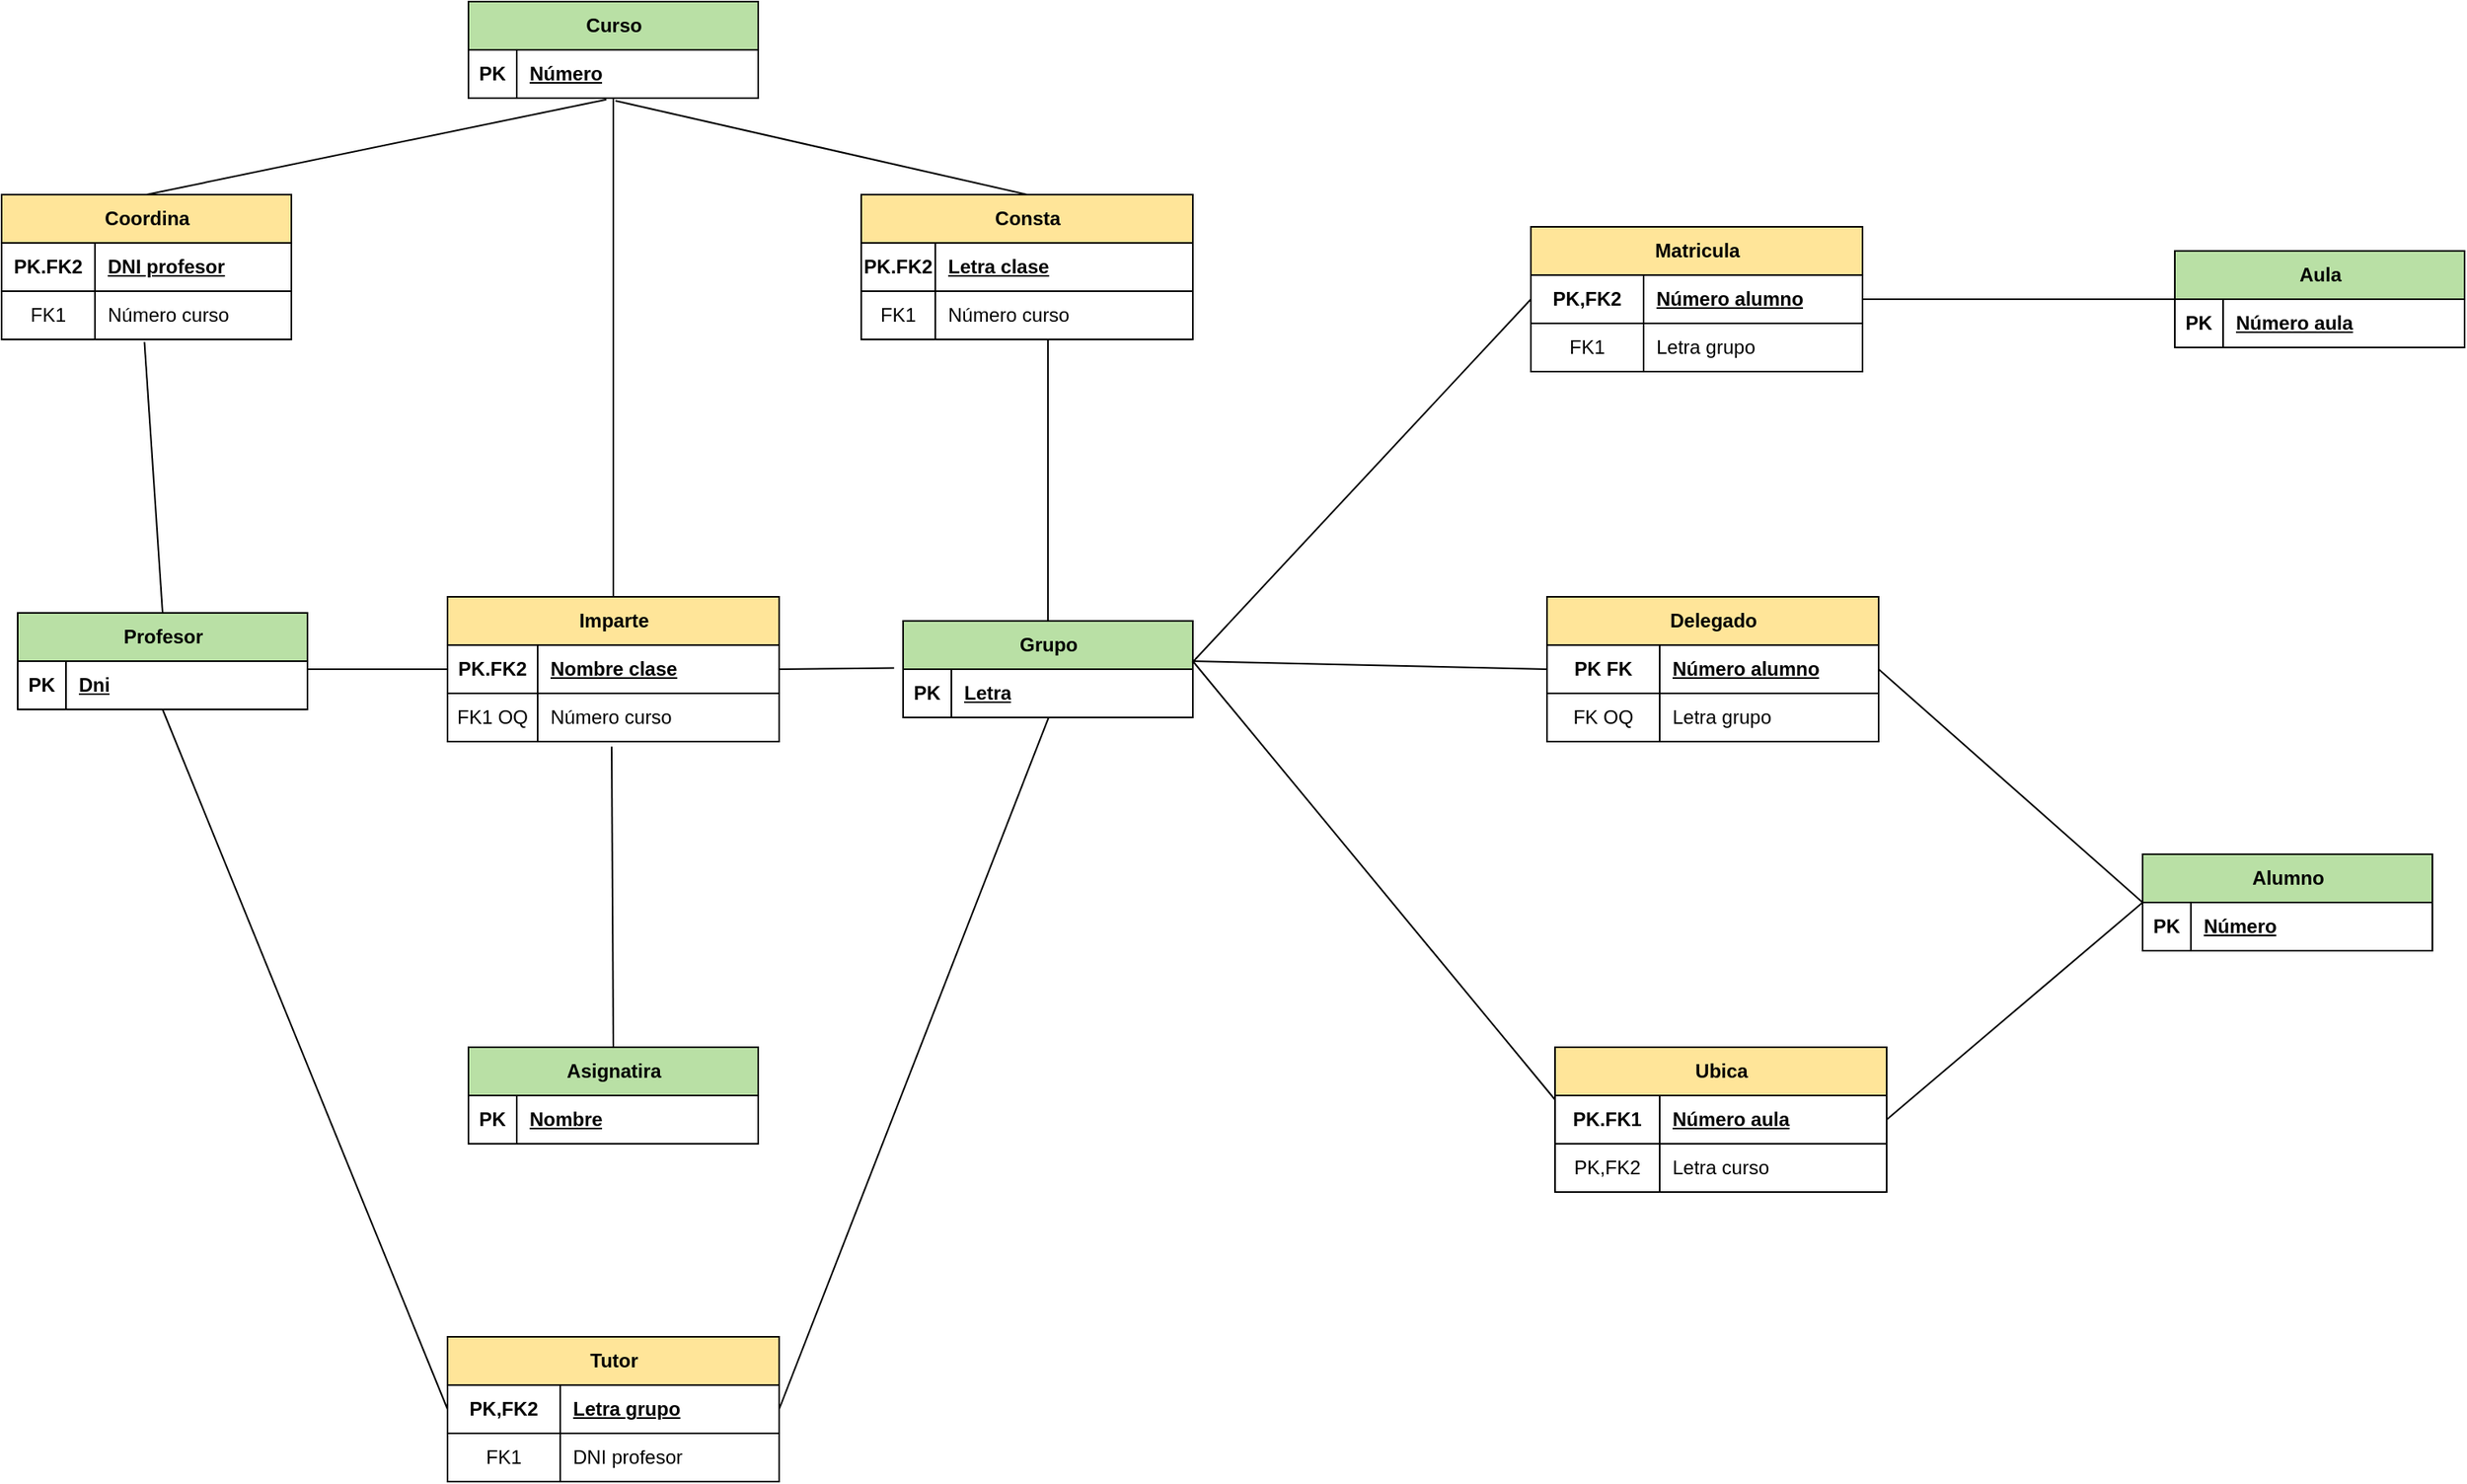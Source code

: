 <mxfile version="22.0.8" type="github" pages="2">
  <diagram name="Página-1" id="z2AKsHKKGm1t7bATsLjl">
    <mxGraphModel dx="1587" dy="1767" grid="1" gridSize="10" guides="1" tooltips="1" connect="1" arrows="1" fold="1" page="1" pageScale="1" pageWidth="827" pageHeight="1169" math="0" shadow="0">
      <root>
        <mxCell id="0" />
        <mxCell id="1" parent="0" />
        <mxCell id="YRNoxDBDbaMD-T9fr2_i-1" value="Curso" style="shape=table;startSize=30;container=1;collapsible=1;childLayout=tableLayout;fixedRows=1;rowLines=0;fontStyle=1;align=center;resizeLast=1;html=1;fillColor=#B9E0A5;" vertex="1" parent="1">
          <mxGeometry x="360" y="20" width="180" height="60" as="geometry" />
        </mxCell>
        <mxCell id="YRNoxDBDbaMD-T9fr2_i-2" value="" style="shape=tableRow;horizontal=0;startSize=0;swimlaneHead=0;swimlaneBody=0;fillColor=none;collapsible=0;dropTarget=0;points=[[0,0.5],[1,0.5]];portConstraint=eastwest;top=0;left=0;right=0;bottom=1;" vertex="1" parent="YRNoxDBDbaMD-T9fr2_i-1">
          <mxGeometry y="30" width="180" height="30" as="geometry" />
        </mxCell>
        <mxCell id="YRNoxDBDbaMD-T9fr2_i-3" value="PK" style="shape=partialRectangle;connectable=0;fillColor=none;top=0;left=0;bottom=0;right=0;fontStyle=1;overflow=hidden;whiteSpace=wrap;html=1;" vertex="1" parent="YRNoxDBDbaMD-T9fr2_i-2">
          <mxGeometry width="30" height="30" as="geometry">
            <mxRectangle width="30" height="30" as="alternateBounds" />
          </mxGeometry>
        </mxCell>
        <mxCell id="YRNoxDBDbaMD-T9fr2_i-4" value="Número" style="shape=partialRectangle;connectable=0;fillColor=none;top=0;left=0;bottom=0;right=0;align=left;spacingLeft=6;fontStyle=5;overflow=hidden;whiteSpace=wrap;html=1;" vertex="1" parent="YRNoxDBDbaMD-T9fr2_i-2">
          <mxGeometry x="30" width="150" height="30" as="geometry">
            <mxRectangle width="150" height="30" as="alternateBounds" />
          </mxGeometry>
        </mxCell>
        <mxCell id="YRNoxDBDbaMD-T9fr2_i-5" value="Profesor" style="shape=table;startSize=30;container=1;collapsible=1;childLayout=tableLayout;fixedRows=1;rowLines=0;fontStyle=1;align=center;resizeLast=1;html=1;fillColor=#B9E0A5;" vertex="1" parent="1">
          <mxGeometry x="80" y="400" width="180" height="60" as="geometry" />
        </mxCell>
        <mxCell id="YRNoxDBDbaMD-T9fr2_i-6" value="" style="shape=tableRow;horizontal=0;startSize=0;swimlaneHead=0;swimlaneBody=0;fillColor=none;collapsible=0;dropTarget=0;points=[[0,0.5],[1,0.5]];portConstraint=eastwest;top=0;left=0;right=0;bottom=1;" vertex="1" parent="YRNoxDBDbaMD-T9fr2_i-5">
          <mxGeometry y="30" width="180" height="30" as="geometry" />
        </mxCell>
        <mxCell id="YRNoxDBDbaMD-T9fr2_i-7" value="PK" style="shape=partialRectangle;connectable=0;fillColor=none;top=0;left=0;bottom=0;right=0;fontStyle=1;overflow=hidden;whiteSpace=wrap;html=1;" vertex="1" parent="YRNoxDBDbaMD-T9fr2_i-6">
          <mxGeometry width="30" height="30" as="geometry">
            <mxRectangle width="30" height="30" as="alternateBounds" />
          </mxGeometry>
        </mxCell>
        <mxCell id="YRNoxDBDbaMD-T9fr2_i-8" value="Dni" style="shape=partialRectangle;connectable=0;fillColor=none;top=0;left=0;bottom=0;right=0;align=left;spacingLeft=6;fontStyle=5;overflow=hidden;whiteSpace=wrap;html=1;" vertex="1" parent="YRNoxDBDbaMD-T9fr2_i-6">
          <mxGeometry x="30" width="150" height="30" as="geometry">
            <mxRectangle width="150" height="30" as="alternateBounds" />
          </mxGeometry>
        </mxCell>
        <mxCell id="YRNoxDBDbaMD-T9fr2_i-9" value="Coordina" style="shape=table;startSize=30;container=1;collapsible=1;childLayout=tableLayout;fixedRows=1;rowLines=0;fontStyle=1;align=center;resizeLast=1;html=1;fillColor=#FFE599;" vertex="1" parent="1">
          <mxGeometry x="70" y="140" width="180" height="90" as="geometry" />
        </mxCell>
        <mxCell id="YRNoxDBDbaMD-T9fr2_i-10" value="" style="shape=tableRow;horizontal=0;startSize=0;swimlaneHead=0;swimlaneBody=0;fillColor=none;collapsible=0;dropTarget=0;points=[[0,0.5],[1,0.5]];portConstraint=eastwest;top=0;left=0;right=0;bottom=1;" vertex="1" parent="YRNoxDBDbaMD-T9fr2_i-9">
          <mxGeometry y="30" width="180" height="30" as="geometry" />
        </mxCell>
        <mxCell id="YRNoxDBDbaMD-T9fr2_i-11" value="PK.FK2" style="shape=partialRectangle;connectable=0;fillColor=none;top=0;left=0;bottom=0;right=0;fontStyle=1;overflow=hidden;whiteSpace=wrap;html=1;" vertex="1" parent="YRNoxDBDbaMD-T9fr2_i-10">
          <mxGeometry width="58" height="30" as="geometry">
            <mxRectangle width="58" height="30" as="alternateBounds" />
          </mxGeometry>
        </mxCell>
        <mxCell id="YRNoxDBDbaMD-T9fr2_i-12" value="DNI profesor" style="shape=partialRectangle;connectable=0;fillColor=none;top=0;left=0;bottom=0;right=0;align=left;spacingLeft=6;fontStyle=5;overflow=hidden;whiteSpace=wrap;html=1;" vertex="1" parent="YRNoxDBDbaMD-T9fr2_i-10">
          <mxGeometry x="58" width="122" height="30" as="geometry">
            <mxRectangle width="122" height="30" as="alternateBounds" />
          </mxGeometry>
        </mxCell>
        <mxCell id="YRNoxDBDbaMD-T9fr2_i-13" value="" style="shape=tableRow;horizontal=0;startSize=0;swimlaneHead=0;swimlaneBody=0;fillColor=none;collapsible=0;dropTarget=0;points=[[0,0.5],[1,0.5]];portConstraint=eastwest;top=0;left=0;right=0;bottom=0;" vertex="1" parent="YRNoxDBDbaMD-T9fr2_i-9">
          <mxGeometry y="60" width="180" height="30" as="geometry" />
        </mxCell>
        <mxCell id="YRNoxDBDbaMD-T9fr2_i-14" value="FK1" style="shape=partialRectangle;connectable=0;fillColor=none;top=0;left=0;bottom=0;right=0;editable=1;overflow=hidden;whiteSpace=wrap;html=1;" vertex="1" parent="YRNoxDBDbaMD-T9fr2_i-13">
          <mxGeometry width="58" height="30" as="geometry">
            <mxRectangle width="58" height="30" as="alternateBounds" />
          </mxGeometry>
        </mxCell>
        <mxCell id="YRNoxDBDbaMD-T9fr2_i-15" value="Número curso" style="shape=partialRectangle;connectable=0;fillColor=none;top=0;left=0;bottom=0;right=0;align=left;spacingLeft=6;overflow=hidden;whiteSpace=wrap;html=1;" vertex="1" parent="YRNoxDBDbaMD-T9fr2_i-13">
          <mxGeometry x="58" width="122" height="30" as="geometry">
            <mxRectangle width="122" height="30" as="alternateBounds" />
          </mxGeometry>
        </mxCell>
        <mxCell id="6Vx52Akj1p9Cdr2ydEB2-1" value="Asignatira" style="shape=table;startSize=30;container=1;collapsible=1;childLayout=tableLayout;fixedRows=1;rowLines=0;fontStyle=1;align=center;resizeLast=1;html=1;fillColor=#B9E0A5;" vertex="1" parent="1">
          <mxGeometry x="360" y="670" width="180" height="60" as="geometry" />
        </mxCell>
        <mxCell id="6Vx52Akj1p9Cdr2ydEB2-2" value="" style="shape=tableRow;horizontal=0;startSize=0;swimlaneHead=0;swimlaneBody=0;fillColor=none;collapsible=0;dropTarget=0;points=[[0,0.5],[1,0.5]];portConstraint=eastwest;top=0;left=0;right=0;bottom=1;" vertex="1" parent="6Vx52Akj1p9Cdr2ydEB2-1">
          <mxGeometry y="30" width="180" height="30" as="geometry" />
        </mxCell>
        <mxCell id="6Vx52Akj1p9Cdr2ydEB2-3" value="PK" style="shape=partialRectangle;connectable=0;fillColor=none;top=0;left=0;bottom=0;right=0;fontStyle=1;overflow=hidden;whiteSpace=wrap;html=1;" vertex="1" parent="6Vx52Akj1p9Cdr2ydEB2-2">
          <mxGeometry width="30" height="30" as="geometry">
            <mxRectangle width="30" height="30" as="alternateBounds" />
          </mxGeometry>
        </mxCell>
        <mxCell id="6Vx52Akj1p9Cdr2ydEB2-4" value="Nombre" style="shape=partialRectangle;connectable=0;fillColor=none;top=0;left=0;bottom=0;right=0;align=left;spacingLeft=6;fontStyle=5;overflow=hidden;whiteSpace=wrap;html=1;" vertex="1" parent="6Vx52Akj1p9Cdr2ydEB2-2">
          <mxGeometry x="30" width="150" height="30" as="geometry">
            <mxRectangle width="150" height="30" as="alternateBounds" />
          </mxGeometry>
        </mxCell>
        <mxCell id="6Vx52Akj1p9Cdr2ydEB2-5" value="Imparte" style="shape=table;startSize=30;container=1;collapsible=1;childLayout=tableLayout;fixedRows=1;rowLines=0;fontStyle=1;align=center;resizeLast=1;html=1;fillColor=#FFE599;" vertex="1" parent="1">
          <mxGeometry x="347" y="390" width="206" height="90" as="geometry" />
        </mxCell>
        <mxCell id="6Vx52Akj1p9Cdr2ydEB2-6" value="" style="shape=tableRow;horizontal=0;startSize=0;swimlaneHead=0;swimlaneBody=0;fillColor=none;collapsible=0;dropTarget=0;points=[[0,0.5],[1,0.5]];portConstraint=eastwest;top=0;left=0;right=0;bottom=1;" vertex="1" parent="6Vx52Akj1p9Cdr2ydEB2-5">
          <mxGeometry y="30" width="206" height="30" as="geometry" />
        </mxCell>
        <mxCell id="6Vx52Akj1p9Cdr2ydEB2-7" value="PK.FK2" style="shape=partialRectangle;connectable=0;fillColor=none;top=0;left=0;bottom=0;right=0;fontStyle=1;overflow=hidden;whiteSpace=wrap;html=1;" vertex="1" parent="6Vx52Akj1p9Cdr2ydEB2-6">
          <mxGeometry width="56" height="30" as="geometry">
            <mxRectangle width="56" height="30" as="alternateBounds" />
          </mxGeometry>
        </mxCell>
        <mxCell id="6Vx52Akj1p9Cdr2ydEB2-8" value="Nombre clase" style="shape=partialRectangle;connectable=0;fillColor=none;top=0;left=0;bottom=0;right=0;align=left;spacingLeft=6;fontStyle=5;overflow=hidden;whiteSpace=wrap;html=1;" vertex="1" parent="6Vx52Akj1p9Cdr2ydEB2-6">
          <mxGeometry x="56" width="150" height="30" as="geometry">
            <mxRectangle width="150" height="30" as="alternateBounds" />
          </mxGeometry>
        </mxCell>
        <mxCell id="6Vx52Akj1p9Cdr2ydEB2-9" value="" style="shape=tableRow;horizontal=0;startSize=0;swimlaneHead=0;swimlaneBody=0;fillColor=none;collapsible=0;dropTarget=0;points=[[0,0.5],[1,0.5]];portConstraint=eastwest;top=0;left=0;right=0;bottom=0;" vertex="1" parent="6Vx52Akj1p9Cdr2ydEB2-5">
          <mxGeometry y="60" width="206" height="30" as="geometry" />
        </mxCell>
        <mxCell id="6Vx52Akj1p9Cdr2ydEB2-10" value="FK1 OQ" style="shape=partialRectangle;connectable=0;fillColor=none;top=0;left=0;bottom=0;right=0;editable=1;overflow=hidden;whiteSpace=wrap;html=1;" vertex="1" parent="6Vx52Akj1p9Cdr2ydEB2-9">
          <mxGeometry width="56" height="30" as="geometry">
            <mxRectangle width="56" height="30" as="alternateBounds" />
          </mxGeometry>
        </mxCell>
        <mxCell id="6Vx52Akj1p9Cdr2ydEB2-11" value="Número curso" style="shape=partialRectangle;connectable=0;fillColor=none;top=0;left=0;bottom=0;right=0;align=left;spacingLeft=6;overflow=hidden;whiteSpace=wrap;html=1;" vertex="1" parent="6Vx52Akj1p9Cdr2ydEB2-9">
          <mxGeometry x="56" width="150" height="30" as="geometry">
            <mxRectangle width="150" height="30" as="alternateBounds" />
          </mxGeometry>
        </mxCell>
        <mxCell id="ocXV1V9a1bzc33kTUHAQ-1" value="Consta" style="shape=table;startSize=30;container=1;collapsible=1;childLayout=tableLayout;fixedRows=1;rowLines=0;fontStyle=1;align=center;resizeLast=1;html=1;fillColor=#FFE599;" vertex="1" parent="1">
          <mxGeometry x="604" y="140" width="206" height="90" as="geometry" />
        </mxCell>
        <mxCell id="ocXV1V9a1bzc33kTUHAQ-2" value="" style="shape=tableRow;horizontal=0;startSize=0;swimlaneHead=0;swimlaneBody=0;fillColor=none;collapsible=0;dropTarget=0;points=[[0,0.5],[1,0.5]];portConstraint=eastwest;top=0;left=0;right=0;bottom=1;" vertex="1" parent="ocXV1V9a1bzc33kTUHAQ-1">
          <mxGeometry y="30" width="206" height="30" as="geometry" />
        </mxCell>
        <mxCell id="ocXV1V9a1bzc33kTUHAQ-3" value="PK.FK2" style="shape=partialRectangle;connectable=0;fillColor=none;top=0;left=0;bottom=0;right=0;fontStyle=1;overflow=hidden;whiteSpace=wrap;html=1;" vertex="1" parent="ocXV1V9a1bzc33kTUHAQ-2">
          <mxGeometry width="46" height="30" as="geometry">
            <mxRectangle width="46" height="30" as="alternateBounds" />
          </mxGeometry>
        </mxCell>
        <mxCell id="ocXV1V9a1bzc33kTUHAQ-4" value="Letra clase" style="shape=partialRectangle;connectable=0;fillColor=none;top=0;left=0;bottom=0;right=0;align=left;spacingLeft=6;fontStyle=5;overflow=hidden;whiteSpace=wrap;html=1;" vertex="1" parent="ocXV1V9a1bzc33kTUHAQ-2">
          <mxGeometry x="46" width="160" height="30" as="geometry">
            <mxRectangle width="160" height="30" as="alternateBounds" />
          </mxGeometry>
        </mxCell>
        <mxCell id="ocXV1V9a1bzc33kTUHAQ-5" value="" style="shape=tableRow;horizontal=0;startSize=0;swimlaneHead=0;swimlaneBody=0;fillColor=none;collapsible=0;dropTarget=0;points=[[0,0.5],[1,0.5]];portConstraint=eastwest;top=0;left=0;right=0;bottom=0;" vertex="1" parent="ocXV1V9a1bzc33kTUHAQ-1">
          <mxGeometry y="60" width="206" height="30" as="geometry" />
        </mxCell>
        <mxCell id="ocXV1V9a1bzc33kTUHAQ-6" value="FK1" style="shape=partialRectangle;connectable=0;fillColor=none;top=0;left=0;bottom=0;right=0;editable=1;overflow=hidden;whiteSpace=wrap;html=1;" vertex="1" parent="ocXV1V9a1bzc33kTUHAQ-5">
          <mxGeometry width="46" height="30" as="geometry">
            <mxRectangle width="46" height="30" as="alternateBounds" />
          </mxGeometry>
        </mxCell>
        <mxCell id="ocXV1V9a1bzc33kTUHAQ-7" value="Número curso" style="shape=partialRectangle;connectable=0;fillColor=none;top=0;left=0;bottom=0;right=0;align=left;spacingLeft=6;overflow=hidden;whiteSpace=wrap;html=1;" vertex="1" parent="ocXV1V9a1bzc33kTUHAQ-5">
          <mxGeometry x="46" width="160" height="30" as="geometry">
            <mxRectangle width="160" height="30" as="alternateBounds" />
          </mxGeometry>
        </mxCell>
        <mxCell id="63U_sfHmT7BBvpmqRpjk-1" value="Grupo" style="shape=table;startSize=30;container=1;collapsible=1;childLayout=tableLayout;fixedRows=1;rowLines=0;fontStyle=1;align=center;resizeLast=1;html=1;fillColor=#B9E0A5;" vertex="1" parent="1">
          <mxGeometry x="630" y="405" width="180" height="60" as="geometry" />
        </mxCell>
        <mxCell id="63U_sfHmT7BBvpmqRpjk-2" value="" style="shape=tableRow;horizontal=0;startSize=0;swimlaneHead=0;swimlaneBody=0;fillColor=none;collapsible=0;dropTarget=0;points=[[0,0.5],[1,0.5]];portConstraint=eastwest;top=0;left=0;right=0;bottom=1;" vertex="1" parent="63U_sfHmT7BBvpmqRpjk-1">
          <mxGeometry y="30" width="180" height="30" as="geometry" />
        </mxCell>
        <mxCell id="63U_sfHmT7BBvpmqRpjk-3" value="PK" style="shape=partialRectangle;connectable=0;fillColor=none;top=0;left=0;bottom=0;right=0;fontStyle=1;overflow=hidden;whiteSpace=wrap;html=1;" vertex="1" parent="63U_sfHmT7BBvpmqRpjk-2">
          <mxGeometry width="30" height="30" as="geometry">
            <mxRectangle width="30" height="30" as="alternateBounds" />
          </mxGeometry>
        </mxCell>
        <mxCell id="63U_sfHmT7BBvpmqRpjk-4" value="Letra" style="shape=partialRectangle;connectable=0;fillColor=none;top=0;left=0;bottom=0;right=0;align=left;spacingLeft=6;fontStyle=5;overflow=hidden;whiteSpace=wrap;html=1;" vertex="1" parent="63U_sfHmT7BBvpmqRpjk-2">
          <mxGeometry x="30" width="150" height="30" as="geometry">
            <mxRectangle width="150" height="30" as="alternateBounds" />
          </mxGeometry>
        </mxCell>
        <mxCell id="1mxiN6JXoP_29GGqZdwy-1" value="" style="endArrow=none;html=1;rounded=0;entryX=0.476;entryY=1.028;entryDx=0;entryDy=0;entryPerimeter=0;exitX=0.5;exitY=0;exitDx=0;exitDy=0;" edge="1" parent="1" source="YRNoxDBDbaMD-T9fr2_i-9" target="YRNoxDBDbaMD-T9fr2_i-2">
          <mxGeometry width="50" height="50" relative="1" as="geometry">
            <mxPoint x="360" y="610" as="sourcePoint" />
            <mxPoint x="410" y="560" as="targetPoint" />
          </mxGeometry>
        </mxCell>
        <mxCell id="1mxiN6JXoP_29GGqZdwy-2" value="" style="endArrow=none;html=1;rounded=0;entryX=0.493;entryY=1.054;entryDx=0;entryDy=0;entryPerimeter=0;exitX=0.5;exitY=0;exitDx=0;exitDy=0;" edge="1" parent="1" source="YRNoxDBDbaMD-T9fr2_i-5" target="YRNoxDBDbaMD-T9fr2_i-13">
          <mxGeometry width="50" height="50" relative="1" as="geometry">
            <mxPoint x="360" y="610" as="sourcePoint" />
            <mxPoint x="410" y="560" as="targetPoint" />
          </mxGeometry>
        </mxCell>
        <mxCell id="1mxiN6JXoP_29GGqZdwy-3" value="" style="endArrow=none;html=1;rounded=0;entryX=0;entryY=0.5;entryDx=0;entryDy=0;" edge="1" parent="1" target="6Vx52Akj1p9Cdr2ydEB2-6">
          <mxGeometry width="50" height="50" relative="1" as="geometry">
            <mxPoint x="260" y="435" as="sourcePoint" />
            <mxPoint x="410" y="560" as="targetPoint" />
          </mxGeometry>
        </mxCell>
        <mxCell id="1mxiN6JXoP_29GGqZdwy-5" value="" style="endArrow=none;html=1;rounded=0;entryX=0.5;entryY=0;entryDx=0;entryDy=0;exitX=0.495;exitY=1.105;exitDx=0;exitDy=0;exitPerimeter=0;" edge="1" parent="1" source="6Vx52Akj1p9Cdr2ydEB2-9" target="6Vx52Akj1p9Cdr2ydEB2-1">
          <mxGeometry width="50" height="50" relative="1" as="geometry">
            <mxPoint x="360" y="610" as="sourcePoint" />
            <mxPoint x="410" y="560" as="targetPoint" />
          </mxGeometry>
        </mxCell>
        <mxCell id="1mxiN6JXoP_29GGqZdwy-6" value="" style="endArrow=none;html=1;rounded=0;exitX=0.5;exitY=0;exitDx=0;exitDy=0;" edge="1" parent="1" source="6Vx52Akj1p9Cdr2ydEB2-5" target="YRNoxDBDbaMD-T9fr2_i-2">
          <mxGeometry width="50" height="50" relative="1" as="geometry">
            <mxPoint x="360" y="610" as="sourcePoint" />
            <mxPoint x="410" y="560" as="targetPoint" />
          </mxGeometry>
        </mxCell>
        <mxCell id="1mxiN6JXoP_29GGqZdwy-7" value="" style="endArrow=none;html=1;rounded=0;exitX=0.5;exitY=0;exitDx=0;exitDy=0;entryX=0.507;entryY=1.054;entryDx=0;entryDy=0;entryPerimeter=0;" edge="1" parent="1" source="ocXV1V9a1bzc33kTUHAQ-1" target="YRNoxDBDbaMD-T9fr2_i-2">
          <mxGeometry width="50" height="50" relative="1" as="geometry">
            <mxPoint x="360" y="610" as="sourcePoint" />
            <mxPoint x="650" y="110" as="targetPoint" />
          </mxGeometry>
        </mxCell>
        <mxCell id="1mxiN6JXoP_29GGqZdwy-8" value="" style="endArrow=none;html=1;rounded=0;exitX=0.5;exitY=0;exitDx=0;exitDy=0;" edge="1" parent="1" source="63U_sfHmT7BBvpmqRpjk-1">
          <mxGeometry width="50" height="50" relative="1" as="geometry">
            <mxPoint x="360" y="610" as="sourcePoint" />
            <mxPoint x="720" y="230" as="targetPoint" />
          </mxGeometry>
        </mxCell>
        <mxCell id="1mxiN6JXoP_29GGqZdwy-9" value="" style="endArrow=none;html=1;rounded=0;entryX=-0.031;entryY=-0.023;entryDx=0;entryDy=0;entryPerimeter=0;exitX=1;exitY=0.5;exitDx=0;exitDy=0;" edge="1" parent="1" source="6Vx52Akj1p9Cdr2ydEB2-6" target="63U_sfHmT7BBvpmqRpjk-2">
          <mxGeometry width="50" height="50" relative="1" as="geometry">
            <mxPoint x="360" y="610" as="sourcePoint" />
            <mxPoint x="410" y="560" as="targetPoint" />
          </mxGeometry>
        </mxCell>
        <mxCell id="qJF-Rux5-20TSTwxjP7z-1" value="Tutor" style="shape=table;startSize=30;container=1;collapsible=1;childLayout=tableLayout;fixedRows=1;rowLines=0;fontStyle=1;align=center;resizeLast=1;html=1;fillColor=#FFE599;" vertex="1" parent="1">
          <mxGeometry x="347" y="850" width="206" height="90" as="geometry" />
        </mxCell>
        <mxCell id="qJF-Rux5-20TSTwxjP7z-2" value="" style="shape=tableRow;horizontal=0;startSize=0;swimlaneHead=0;swimlaneBody=0;fillColor=none;collapsible=0;dropTarget=0;points=[[0,0.5],[1,0.5]];portConstraint=eastwest;top=0;left=0;right=0;bottom=1;" vertex="1" parent="qJF-Rux5-20TSTwxjP7z-1">
          <mxGeometry y="30" width="206" height="30" as="geometry" />
        </mxCell>
        <mxCell id="qJF-Rux5-20TSTwxjP7z-3" value="PK,FK2" style="shape=partialRectangle;connectable=0;fillColor=none;top=0;left=0;bottom=0;right=0;fontStyle=1;overflow=hidden;whiteSpace=wrap;html=1;" vertex="1" parent="qJF-Rux5-20TSTwxjP7z-2">
          <mxGeometry width="70" height="30" as="geometry">
            <mxRectangle width="70" height="30" as="alternateBounds" />
          </mxGeometry>
        </mxCell>
        <mxCell id="qJF-Rux5-20TSTwxjP7z-4" value="Letra grupo" style="shape=partialRectangle;connectable=0;fillColor=none;top=0;left=0;bottom=0;right=0;align=left;spacingLeft=6;fontStyle=5;overflow=hidden;whiteSpace=wrap;html=1;" vertex="1" parent="qJF-Rux5-20TSTwxjP7z-2">
          <mxGeometry x="70" width="136" height="30" as="geometry">
            <mxRectangle width="136" height="30" as="alternateBounds" />
          </mxGeometry>
        </mxCell>
        <mxCell id="qJF-Rux5-20TSTwxjP7z-5" value="" style="shape=tableRow;horizontal=0;startSize=0;swimlaneHead=0;swimlaneBody=0;fillColor=none;collapsible=0;dropTarget=0;points=[[0,0.5],[1,0.5]];portConstraint=eastwest;top=0;left=0;right=0;bottom=0;" vertex="1" parent="qJF-Rux5-20TSTwxjP7z-1">
          <mxGeometry y="60" width="206" height="30" as="geometry" />
        </mxCell>
        <mxCell id="qJF-Rux5-20TSTwxjP7z-6" value="FK1" style="shape=partialRectangle;connectable=0;fillColor=none;top=0;left=0;bottom=0;right=0;editable=1;overflow=hidden;whiteSpace=wrap;html=1;" vertex="1" parent="qJF-Rux5-20TSTwxjP7z-5">
          <mxGeometry width="70" height="30" as="geometry">
            <mxRectangle width="70" height="30" as="alternateBounds" />
          </mxGeometry>
        </mxCell>
        <mxCell id="qJF-Rux5-20TSTwxjP7z-7" value="DNI profesor" style="shape=partialRectangle;connectable=0;fillColor=none;top=0;left=0;bottom=0;right=0;align=left;spacingLeft=6;overflow=hidden;whiteSpace=wrap;html=1;" vertex="1" parent="qJF-Rux5-20TSTwxjP7z-5">
          <mxGeometry x="70" width="136" height="30" as="geometry">
            <mxRectangle width="136" height="30" as="alternateBounds" />
          </mxGeometry>
        </mxCell>
        <mxCell id="qJF-Rux5-20TSTwxjP7z-8" value="" style="endArrow=none;html=1;rounded=0;exitX=0;exitY=0.5;exitDx=0;exitDy=0;" edge="1" parent="1" source="qJF-Rux5-20TSTwxjP7z-2">
          <mxGeometry width="50" height="50" relative="1" as="geometry">
            <mxPoint x="400" y="610" as="sourcePoint" />
            <mxPoint x="170" y="460" as="targetPoint" />
          </mxGeometry>
        </mxCell>
        <mxCell id="qJF-Rux5-20TSTwxjP7z-9" value="" style="endArrow=none;html=1;rounded=0;entryX=0.503;entryY=0.99;entryDx=0;entryDy=0;entryPerimeter=0;exitX=1;exitY=0.5;exitDx=0;exitDy=0;" edge="1" parent="1" source="qJF-Rux5-20TSTwxjP7z-2" target="63U_sfHmT7BBvpmqRpjk-2">
          <mxGeometry width="50" height="50" relative="1" as="geometry">
            <mxPoint x="400" y="610" as="sourcePoint" />
            <mxPoint x="690" y="480" as="targetPoint" />
          </mxGeometry>
        </mxCell>
        <mxCell id="aCCBbCPQTLQDcwB-nutH-1" value="Ubica" style="shape=table;startSize=30;container=1;collapsible=1;childLayout=tableLayout;fixedRows=1;rowLines=0;fontStyle=1;align=center;resizeLast=1;html=1;fillColor=#FFE599;" vertex="1" parent="1">
          <mxGeometry x="1035" y="670" width="206" height="90" as="geometry" />
        </mxCell>
        <mxCell id="aCCBbCPQTLQDcwB-nutH-2" value="" style="shape=tableRow;horizontal=0;startSize=0;swimlaneHead=0;swimlaneBody=0;fillColor=none;collapsible=0;dropTarget=0;points=[[0,0.5],[1,0.5]];portConstraint=eastwest;top=0;left=0;right=0;bottom=1;" vertex="1" parent="aCCBbCPQTLQDcwB-nutH-1">
          <mxGeometry y="30" width="206" height="30" as="geometry" />
        </mxCell>
        <mxCell id="aCCBbCPQTLQDcwB-nutH-3" value="PK.FK1" style="shape=partialRectangle;connectable=0;fillColor=none;top=0;left=0;bottom=0;right=0;fontStyle=1;overflow=hidden;whiteSpace=wrap;html=1;" vertex="1" parent="aCCBbCPQTLQDcwB-nutH-2">
          <mxGeometry width="65" height="30" as="geometry">
            <mxRectangle width="65" height="30" as="alternateBounds" />
          </mxGeometry>
        </mxCell>
        <mxCell id="aCCBbCPQTLQDcwB-nutH-4" value="Número aula" style="shape=partialRectangle;connectable=0;fillColor=none;top=0;left=0;bottom=0;right=0;align=left;spacingLeft=6;fontStyle=5;overflow=hidden;whiteSpace=wrap;html=1;" vertex="1" parent="aCCBbCPQTLQDcwB-nutH-2">
          <mxGeometry x="65" width="141" height="30" as="geometry">
            <mxRectangle width="141" height="30" as="alternateBounds" />
          </mxGeometry>
        </mxCell>
        <mxCell id="aCCBbCPQTLQDcwB-nutH-5" value="" style="shape=tableRow;horizontal=0;startSize=0;swimlaneHead=0;swimlaneBody=0;fillColor=none;collapsible=0;dropTarget=0;points=[[0,0.5],[1,0.5]];portConstraint=eastwest;top=0;left=0;right=0;bottom=0;" vertex="1" parent="aCCBbCPQTLQDcwB-nutH-1">
          <mxGeometry y="60" width="206" height="30" as="geometry" />
        </mxCell>
        <mxCell id="aCCBbCPQTLQDcwB-nutH-6" value="PK,FK2" style="shape=partialRectangle;connectable=0;fillColor=none;top=0;left=0;bottom=0;right=0;editable=1;overflow=hidden;whiteSpace=wrap;html=1;" vertex="1" parent="aCCBbCPQTLQDcwB-nutH-5">
          <mxGeometry width="65" height="30" as="geometry">
            <mxRectangle width="65" height="30" as="alternateBounds" />
          </mxGeometry>
        </mxCell>
        <mxCell id="aCCBbCPQTLQDcwB-nutH-7" value="Letra curso" style="shape=partialRectangle;connectable=0;fillColor=none;top=0;left=0;bottom=0;right=0;align=left;spacingLeft=6;overflow=hidden;whiteSpace=wrap;html=1;" vertex="1" parent="aCCBbCPQTLQDcwB-nutH-5">
          <mxGeometry x="65" width="141" height="30" as="geometry">
            <mxRectangle width="141" height="30" as="alternateBounds" />
          </mxGeometry>
        </mxCell>
        <mxCell id="XbmCdvNrRipbXxO9gToS-1" value="Matricula" style="shape=table;startSize=30;container=1;collapsible=1;childLayout=tableLayout;fixedRows=1;rowLines=0;fontStyle=1;align=center;resizeLast=1;html=1;fillColor=#FFE599;" vertex="1" parent="1">
          <mxGeometry x="1020" y="160" width="206" height="90" as="geometry" />
        </mxCell>
        <mxCell id="XbmCdvNrRipbXxO9gToS-2" value="" style="shape=tableRow;horizontal=0;startSize=0;swimlaneHead=0;swimlaneBody=0;fillColor=none;collapsible=0;dropTarget=0;points=[[0,0.5],[1,0.5]];portConstraint=eastwest;top=0;left=0;right=0;bottom=1;" vertex="1" parent="XbmCdvNrRipbXxO9gToS-1">
          <mxGeometry y="30" width="206" height="30" as="geometry" />
        </mxCell>
        <mxCell id="XbmCdvNrRipbXxO9gToS-3" value="PK,FK2" style="shape=partialRectangle;connectable=0;fillColor=none;top=0;left=0;bottom=0;right=0;fontStyle=1;overflow=hidden;whiteSpace=wrap;html=1;" vertex="1" parent="XbmCdvNrRipbXxO9gToS-2">
          <mxGeometry width="70" height="30" as="geometry">
            <mxRectangle width="70" height="30" as="alternateBounds" />
          </mxGeometry>
        </mxCell>
        <mxCell id="XbmCdvNrRipbXxO9gToS-4" value="Número alumno" style="shape=partialRectangle;connectable=0;fillColor=none;top=0;left=0;bottom=0;right=0;align=left;spacingLeft=6;fontStyle=5;overflow=hidden;whiteSpace=wrap;html=1;" vertex="1" parent="XbmCdvNrRipbXxO9gToS-2">
          <mxGeometry x="70" width="136" height="30" as="geometry">
            <mxRectangle width="136" height="30" as="alternateBounds" />
          </mxGeometry>
        </mxCell>
        <mxCell id="XbmCdvNrRipbXxO9gToS-5" value="" style="shape=tableRow;horizontal=0;startSize=0;swimlaneHead=0;swimlaneBody=0;fillColor=none;collapsible=0;dropTarget=0;points=[[0,0.5],[1,0.5]];portConstraint=eastwest;top=0;left=0;right=0;bottom=0;" vertex="1" parent="XbmCdvNrRipbXxO9gToS-1">
          <mxGeometry y="60" width="206" height="30" as="geometry" />
        </mxCell>
        <mxCell id="XbmCdvNrRipbXxO9gToS-6" value="FK1" style="shape=partialRectangle;connectable=0;fillColor=none;top=0;left=0;bottom=0;right=0;editable=1;overflow=hidden;whiteSpace=wrap;html=1;" vertex="1" parent="XbmCdvNrRipbXxO9gToS-5">
          <mxGeometry width="70" height="30" as="geometry">
            <mxRectangle width="70" height="30" as="alternateBounds" />
          </mxGeometry>
        </mxCell>
        <mxCell id="XbmCdvNrRipbXxO9gToS-7" value="Letra grupo" style="shape=partialRectangle;connectable=0;fillColor=none;top=0;left=0;bottom=0;right=0;align=left;spacingLeft=6;overflow=hidden;whiteSpace=wrap;html=1;" vertex="1" parent="XbmCdvNrRipbXxO9gToS-5">
          <mxGeometry x="70" width="136" height="30" as="geometry">
            <mxRectangle width="136" height="30" as="alternateBounds" />
          </mxGeometry>
        </mxCell>
        <mxCell id="oD2Qaw_-yxj6Gj5azKmz-1" value="Delegado" style="shape=table;startSize=30;container=1;collapsible=1;childLayout=tableLayout;fixedRows=1;rowLines=0;fontStyle=1;align=center;resizeLast=1;html=1;fillColor=#FFE599;" vertex="1" parent="1">
          <mxGeometry x="1030" y="390" width="206" height="90" as="geometry" />
        </mxCell>
        <mxCell id="oD2Qaw_-yxj6Gj5azKmz-2" value="" style="shape=tableRow;horizontal=0;startSize=0;swimlaneHead=0;swimlaneBody=0;fillColor=none;collapsible=0;dropTarget=0;points=[[0,0.5],[1,0.5]];portConstraint=eastwest;top=0;left=0;right=0;bottom=1;" vertex="1" parent="oD2Qaw_-yxj6Gj5azKmz-1">
          <mxGeometry y="30" width="206" height="30" as="geometry" />
        </mxCell>
        <mxCell id="oD2Qaw_-yxj6Gj5azKmz-3" value="PK FK" style="shape=partialRectangle;connectable=0;fillColor=none;top=0;left=0;bottom=0;right=0;fontStyle=1;overflow=hidden;whiteSpace=wrap;html=1;" vertex="1" parent="oD2Qaw_-yxj6Gj5azKmz-2">
          <mxGeometry width="70" height="30" as="geometry">
            <mxRectangle width="70" height="30" as="alternateBounds" />
          </mxGeometry>
        </mxCell>
        <mxCell id="oD2Qaw_-yxj6Gj5azKmz-4" value="Número alumno" style="shape=partialRectangle;connectable=0;fillColor=none;top=0;left=0;bottom=0;right=0;align=left;spacingLeft=6;fontStyle=5;overflow=hidden;whiteSpace=wrap;html=1;" vertex="1" parent="oD2Qaw_-yxj6Gj5azKmz-2">
          <mxGeometry x="70" width="136" height="30" as="geometry">
            <mxRectangle width="136" height="30" as="alternateBounds" />
          </mxGeometry>
        </mxCell>
        <mxCell id="oD2Qaw_-yxj6Gj5azKmz-5" value="" style="shape=tableRow;horizontal=0;startSize=0;swimlaneHead=0;swimlaneBody=0;fillColor=none;collapsible=0;dropTarget=0;points=[[0,0.5],[1,0.5]];portConstraint=eastwest;top=0;left=0;right=0;bottom=0;" vertex="1" parent="oD2Qaw_-yxj6Gj5azKmz-1">
          <mxGeometry y="60" width="206" height="30" as="geometry" />
        </mxCell>
        <mxCell id="oD2Qaw_-yxj6Gj5azKmz-6" value="FK OQ" style="shape=partialRectangle;connectable=0;fillColor=none;top=0;left=0;bottom=0;right=0;editable=1;overflow=hidden;whiteSpace=wrap;html=1;" vertex="1" parent="oD2Qaw_-yxj6Gj5azKmz-5">
          <mxGeometry width="70" height="30" as="geometry">
            <mxRectangle width="70" height="30" as="alternateBounds" />
          </mxGeometry>
        </mxCell>
        <mxCell id="oD2Qaw_-yxj6Gj5azKmz-7" value="Letra grupo" style="shape=partialRectangle;connectable=0;fillColor=none;top=0;left=0;bottom=0;right=0;align=left;spacingLeft=6;overflow=hidden;whiteSpace=wrap;html=1;" vertex="1" parent="oD2Qaw_-yxj6Gj5azKmz-5">
          <mxGeometry x="70" width="136" height="30" as="geometry">
            <mxRectangle width="136" height="30" as="alternateBounds" />
          </mxGeometry>
        </mxCell>
        <mxCell id="oD2Qaw_-yxj6Gj5azKmz-8" value="" style="endArrow=none;html=1;rounded=0;entryX=0.998;entryY=-0.138;entryDx=0;entryDy=0;entryPerimeter=0;exitX=0;exitY=0.5;exitDx=0;exitDy=0;" edge="1" parent="1" source="XbmCdvNrRipbXxO9gToS-2" target="63U_sfHmT7BBvpmqRpjk-2">
          <mxGeometry width="50" height="50" relative="1" as="geometry">
            <mxPoint x="860" y="610" as="sourcePoint" />
            <mxPoint x="910" y="560" as="targetPoint" />
          </mxGeometry>
        </mxCell>
        <mxCell id="oD2Qaw_-yxj6Gj5azKmz-9" value="" style="endArrow=none;html=1;rounded=0;exitX=-0.001;exitY=0.079;exitDx=0;exitDy=0;exitPerimeter=0;" edge="1" parent="1" source="aCCBbCPQTLQDcwB-nutH-2">
          <mxGeometry width="50" height="50" relative="1" as="geometry">
            <mxPoint x="873" y="594" as="sourcePoint" />
            <mxPoint x="810" y="430" as="targetPoint" />
          </mxGeometry>
        </mxCell>
        <mxCell id="oD2Qaw_-yxj6Gj5azKmz-16" value="" style="endArrow=none;html=1;rounded=0;exitX=0;exitY=0.5;exitDx=0;exitDy=0;" edge="1" parent="1" source="oD2Qaw_-yxj6Gj5azKmz-2">
          <mxGeometry width="50" height="50" relative="1" as="geometry">
            <mxPoint x="860" y="560" as="sourcePoint" />
            <mxPoint x="810" y="430" as="targetPoint" />
          </mxGeometry>
        </mxCell>
        <mxCell id="7-y1uvDtdKYNXVp3Hfn5-1" value="Alumno" style="shape=table;startSize=30;container=1;collapsible=1;childLayout=tableLayout;fixedRows=1;rowLines=0;fontStyle=1;align=center;resizeLast=1;html=1;fillColor=#B9E0A5;" vertex="1" parent="1">
          <mxGeometry x="1400" y="550" width="180" height="60" as="geometry" />
        </mxCell>
        <mxCell id="7-y1uvDtdKYNXVp3Hfn5-2" value="" style="shape=tableRow;horizontal=0;startSize=0;swimlaneHead=0;swimlaneBody=0;fillColor=none;collapsible=0;dropTarget=0;points=[[0,0.5],[1,0.5]];portConstraint=eastwest;top=0;left=0;right=0;bottom=1;" vertex="1" parent="7-y1uvDtdKYNXVp3Hfn5-1">
          <mxGeometry y="30" width="180" height="30" as="geometry" />
        </mxCell>
        <mxCell id="7-y1uvDtdKYNXVp3Hfn5-3" value="PK" style="shape=partialRectangle;connectable=0;fillColor=none;top=0;left=0;bottom=0;right=0;fontStyle=1;overflow=hidden;whiteSpace=wrap;html=1;" vertex="1" parent="7-y1uvDtdKYNXVp3Hfn5-2">
          <mxGeometry width="30" height="30" as="geometry">
            <mxRectangle width="30" height="30" as="alternateBounds" />
          </mxGeometry>
        </mxCell>
        <mxCell id="7-y1uvDtdKYNXVp3Hfn5-4" value="Número" style="shape=partialRectangle;connectable=0;fillColor=none;top=0;left=0;bottom=0;right=0;align=left;spacingLeft=6;fontStyle=5;overflow=hidden;whiteSpace=wrap;html=1;" vertex="1" parent="7-y1uvDtdKYNXVp3Hfn5-2">
          <mxGeometry x="30" width="150" height="30" as="geometry">
            <mxRectangle width="150" height="30" as="alternateBounds" />
          </mxGeometry>
        </mxCell>
        <mxCell id="p6SDHZQClrWW3ip5lEfT-1" value="Aula" style="shape=table;startSize=30;container=1;collapsible=1;childLayout=tableLayout;fixedRows=1;rowLines=0;fontStyle=1;align=center;resizeLast=1;html=1;fillColor=#B9E0A5;" vertex="1" parent="1">
          <mxGeometry x="1420" y="175" width="180" height="60" as="geometry" />
        </mxCell>
        <mxCell id="p6SDHZQClrWW3ip5lEfT-2" value="" style="shape=tableRow;horizontal=0;startSize=0;swimlaneHead=0;swimlaneBody=0;fillColor=none;collapsible=0;dropTarget=0;points=[[0,0.5],[1,0.5]];portConstraint=eastwest;top=0;left=0;right=0;bottom=1;" vertex="1" parent="p6SDHZQClrWW3ip5lEfT-1">
          <mxGeometry y="30" width="180" height="30" as="geometry" />
        </mxCell>
        <mxCell id="p6SDHZQClrWW3ip5lEfT-3" value="PK" style="shape=partialRectangle;connectable=0;fillColor=none;top=0;left=0;bottom=0;right=0;fontStyle=1;overflow=hidden;whiteSpace=wrap;html=1;" vertex="1" parent="p6SDHZQClrWW3ip5lEfT-2">
          <mxGeometry width="30" height="30" as="geometry">
            <mxRectangle width="30" height="30" as="alternateBounds" />
          </mxGeometry>
        </mxCell>
        <mxCell id="p6SDHZQClrWW3ip5lEfT-4" value="Número aula" style="shape=partialRectangle;connectable=0;fillColor=none;top=0;left=0;bottom=0;right=0;align=left;spacingLeft=6;fontStyle=5;overflow=hidden;whiteSpace=wrap;html=1;" vertex="1" parent="p6SDHZQClrWW3ip5lEfT-2">
          <mxGeometry x="30" width="150" height="30" as="geometry">
            <mxRectangle width="150" height="30" as="alternateBounds" />
          </mxGeometry>
        </mxCell>
        <mxCell id="p6SDHZQClrWW3ip5lEfT-5" value="" style="endArrow=none;html=1;rounded=0;exitX=1;exitY=0.5;exitDx=0;exitDy=0;entryX=0;entryY=0.5;entryDx=0;entryDy=0;" edge="1" parent="1" source="aCCBbCPQTLQDcwB-nutH-2" target="7-y1uvDtdKYNXVp3Hfn5-1">
          <mxGeometry width="50" height="50" relative="1" as="geometry">
            <mxPoint x="1210" y="560" as="sourcePoint" />
            <mxPoint x="1260" y="510" as="targetPoint" />
          </mxGeometry>
        </mxCell>
        <mxCell id="p6SDHZQClrWW3ip5lEfT-6" value="" style="endArrow=none;html=1;rounded=0;entryX=0;entryY=0.5;entryDx=0;entryDy=0;exitX=1;exitY=0.5;exitDx=0;exitDy=0;" edge="1" parent="1" source="XbmCdvNrRipbXxO9gToS-2" target="p6SDHZQClrWW3ip5lEfT-1">
          <mxGeometry width="50" height="50" relative="1" as="geometry">
            <mxPoint x="1210" y="560" as="sourcePoint" />
            <mxPoint x="1260" y="510" as="targetPoint" />
          </mxGeometry>
        </mxCell>
        <mxCell id="p6SDHZQClrWW3ip5lEfT-8" value="" style="endArrow=none;html=1;rounded=0;entryX=0;entryY=0.5;entryDx=0;entryDy=0;exitX=1;exitY=0.5;exitDx=0;exitDy=0;" edge="1" parent="1" source="oD2Qaw_-yxj6Gj5azKmz-2" target="7-y1uvDtdKYNXVp3Hfn5-1">
          <mxGeometry width="50" height="50" relative="1" as="geometry">
            <mxPoint x="1210" y="560" as="sourcePoint" />
            <mxPoint x="1260" y="510" as="targetPoint" />
          </mxGeometry>
        </mxCell>
      </root>
    </mxGraphModel>
  </diagram>
  <diagram id="jVaQRkRFD3g9J2xiW1CE" name="Página-2">
    <mxGraphModel dx="1190" dy="1325" grid="1" gridSize="10" guides="1" tooltips="1" connect="1" arrows="1" fold="1" page="1" pageScale="1" pageWidth="827" pageHeight="1169" math="0" shadow="0">
      <root>
        <mxCell id="0" />
        <mxCell id="1" parent="0" />
        <mxCell id="Gn1thf5JC0vvMj1kvlzk-1" value="Curso" style="whiteSpace=wrap;html=1;align=center;fillColor=#B9E0A5;" vertex="1" parent="1">
          <mxGeometry x="194" y="108" width="100" height="40" as="geometry" />
        </mxCell>
        <mxCell id="Gn1thf5JC0vvMj1kvlzk-2" value="coordina&lt;span style=&quot;white-space: pre;&quot;&gt;&#x9;&lt;/span&gt;" style="whiteSpace=wrap;html=1;align=center;fillColor=#FFE599;" vertex="1" parent="1">
          <mxGeometry x="354" y="108" width="100" height="40" as="geometry" />
        </mxCell>
        <mxCell id="Gn1thf5JC0vvMj1kvlzk-3" value="profesor" style="whiteSpace=wrap;html=1;align=center;fillColor=#B9E0A5;" vertex="1" parent="1">
          <mxGeometry x="517.5" y="108" width="100" height="40" as="geometry" />
        </mxCell>
        <mxCell id="Gn1thf5JC0vvMj1kvlzk-4" value="" style="endArrow=none;html=1;rounded=0;exitX=1;exitY=0.5;exitDx=0;exitDy=0;entryX=0;entryY=0.5;entryDx=0;entryDy=0;" edge="1" parent="1" source="Gn1thf5JC0vvMj1kvlzk-1" target="Gn1thf5JC0vvMj1kvlzk-2">
          <mxGeometry width="50" height="50" relative="1" as="geometry">
            <mxPoint x="484" y="418" as="sourcePoint" />
            <mxPoint x="534" y="368" as="targetPoint" />
          </mxGeometry>
        </mxCell>
        <mxCell id="Gn1thf5JC0vvMj1kvlzk-5" value="" style="endArrow=none;html=1;rounded=0;exitX=1;exitY=0.5;exitDx=0;exitDy=0;entryX=0;entryY=0.5;entryDx=0;entryDy=0;" edge="1" parent="1" source="Gn1thf5JC0vvMj1kvlzk-2" target="Gn1thf5JC0vvMj1kvlzk-3">
          <mxGeometry width="50" height="50" relative="1" as="geometry">
            <mxPoint x="314" y="148" as="sourcePoint" />
            <mxPoint x="374" y="148" as="targetPoint" />
          </mxGeometry>
        </mxCell>
        <mxCell id="Gn1thf5JC0vvMj1kvlzk-6" value="0,N" style="text;html=1;align=center;verticalAlign=middle;resizable=0;points=[];autosize=1;strokeColor=none;fillColor=none;" vertex="1" parent="1">
          <mxGeometry x="304" y="106" width="40" height="30" as="geometry" />
        </mxCell>
        <mxCell id="Gn1thf5JC0vvMj1kvlzk-7" value="1,1" style="text;html=1;align=center;verticalAlign=middle;resizable=0;points=[];autosize=1;strokeColor=none;fillColor=none;" vertex="1" parent="1">
          <mxGeometry x="464" y="106" width="40" height="30" as="geometry" />
        </mxCell>
        <mxCell id="Gn1thf5JC0vvMj1kvlzk-8" value="1,N" style="text;html=1;align=center;verticalAlign=middle;resizable=0;points=[];autosize=1;strokeColor=none;fillColor=none;" vertex="1" parent="1">
          <mxGeometry x="382" y="80" width="40" height="30" as="geometry" />
        </mxCell>
        <mxCell id="Gn1thf5JC0vvMj1kvlzk-9" value="Curso" style="shape=table;startSize=30;container=1;collapsible=1;childLayout=tableLayout;fixedRows=1;rowLines=0;fontStyle=1;align=center;resizeLast=1;html=1;fillColor=#B9E0A5;" vertex="1" parent="1">
          <mxGeometry x="72" y="210" width="180" height="60" as="geometry" />
        </mxCell>
        <mxCell id="Gn1thf5JC0vvMj1kvlzk-10" value="" style="shape=tableRow;horizontal=0;startSize=0;swimlaneHead=0;swimlaneBody=0;fillColor=none;collapsible=0;dropTarget=0;points=[[0,0.5],[1,0.5]];portConstraint=eastwest;top=0;left=0;right=0;bottom=1;" vertex="1" parent="Gn1thf5JC0vvMj1kvlzk-9">
          <mxGeometry y="30" width="180" height="30" as="geometry" />
        </mxCell>
        <mxCell id="Gn1thf5JC0vvMj1kvlzk-11" value="PK" style="shape=partialRectangle;connectable=0;fillColor=none;top=0;left=0;bottom=0;right=0;fontStyle=1;overflow=hidden;whiteSpace=wrap;html=1;" vertex="1" parent="Gn1thf5JC0vvMj1kvlzk-10">
          <mxGeometry width="30" height="30" as="geometry">
            <mxRectangle width="30" height="30" as="alternateBounds" />
          </mxGeometry>
        </mxCell>
        <mxCell id="Gn1thf5JC0vvMj1kvlzk-12" value="Número" style="shape=partialRectangle;connectable=0;fillColor=none;top=0;left=0;bottom=0;right=0;align=left;spacingLeft=6;fontStyle=5;overflow=hidden;whiteSpace=wrap;html=1;" vertex="1" parent="Gn1thf5JC0vvMj1kvlzk-10">
          <mxGeometry x="30" width="150" height="30" as="geometry">
            <mxRectangle width="150" height="30" as="alternateBounds" />
          </mxGeometry>
        </mxCell>
        <mxCell id="Gn1thf5JC0vvMj1kvlzk-22" value="Profesor" style="shape=table;startSize=30;container=1;collapsible=1;childLayout=tableLayout;fixedRows=1;rowLines=0;fontStyle=1;align=center;resizeLast=1;html=1;fillColor=#B9E0A5;" vertex="1" parent="1">
          <mxGeometry x="572" y="210" width="180" height="60" as="geometry" />
        </mxCell>
        <mxCell id="Gn1thf5JC0vvMj1kvlzk-23" value="" style="shape=tableRow;horizontal=0;startSize=0;swimlaneHead=0;swimlaneBody=0;fillColor=none;collapsible=0;dropTarget=0;points=[[0,0.5],[1,0.5]];portConstraint=eastwest;top=0;left=0;right=0;bottom=1;" vertex="1" parent="Gn1thf5JC0vvMj1kvlzk-22">
          <mxGeometry y="30" width="180" height="30" as="geometry" />
        </mxCell>
        <mxCell id="Gn1thf5JC0vvMj1kvlzk-24" value="PK" style="shape=partialRectangle;connectable=0;fillColor=none;top=0;left=0;bottom=0;right=0;fontStyle=1;overflow=hidden;whiteSpace=wrap;html=1;" vertex="1" parent="Gn1thf5JC0vvMj1kvlzk-23">
          <mxGeometry width="30" height="30" as="geometry">
            <mxRectangle width="30" height="30" as="alternateBounds" />
          </mxGeometry>
        </mxCell>
        <mxCell id="Gn1thf5JC0vvMj1kvlzk-25" value="Dni" style="shape=partialRectangle;connectable=0;fillColor=none;top=0;left=0;bottom=0;right=0;align=left;spacingLeft=6;fontStyle=5;overflow=hidden;whiteSpace=wrap;html=1;" vertex="1" parent="Gn1thf5JC0vvMj1kvlzk-23">
          <mxGeometry x="30" width="150" height="30" as="geometry">
            <mxRectangle width="150" height="30" as="alternateBounds" />
          </mxGeometry>
        </mxCell>
        <mxCell id="Gn1thf5JC0vvMj1kvlzk-35" value="Coordina" style="shape=table;startSize=30;container=1;collapsible=1;childLayout=tableLayout;fixedRows=1;rowLines=0;fontStyle=1;align=center;resizeLast=1;html=1;fillColor=#FFE599;" vertex="1" parent="1">
          <mxGeometry x="322" y="210" width="180" height="90" as="geometry" />
        </mxCell>
        <mxCell id="Gn1thf5JC0vvMj1kvlzk-36" value="" style="shape=tableRow;horizontal=0;startSize=0;swimlaneHead=0;swimlaneBody=0;fillColor=none;collapsible=0;dropTarget=0;points=[[0,0.5],[1,0.5]];portConstraint=eastwest;top=0;left=0;right=0;bottom=1;" vertex="1" parent="Gn1thf5JC0vvMj1kvlzk-35">
          <mxGeometry y="30" width="180" height="30" as="geometry" />
        </mxCell>
        <mxCell id="Gn1thf5JC0vvMj1kvlzk-37" value="PK.FK2" style="shape=partialRectangle;connectable=0;fillColor=none;top=0;left=0;bottom=0;right=0;fontStyle=1;overflow=hidden;whiteSpace=wrap;html=1;" vertex="1" parent="Gn1thf5JC0vvMj1kvlzk-36">
          <mxGeometry width="58" height="30" as="geometry">
            <mxRectangle width="58" height="30" as="alternateBounds" />
          </mxGeometry>
        </mxCell>
        <mxCell id="Gn1thf5JC0vvMj1kvlzk-38" value="DNI profesor" style="shape=partialRectangle;connectable=0;fillColor=none;top=0;left=0;bottom=0;right=0;align=left;spacingLeft=6;fontStyle=5;overflow=hidden;whiteSpace=wrap;html=1;" vertex="1" parent="Gn1thf5JC0vvMj1kvlzk-36">
          <mxGeometry x="58" width="122" height="30" as="geometry">
            <mxRectangle width="122" height="30" as="alternateBounds" />
          </mxGeometry>
        </mxCell>
        <mxCell id="Gn1thf5JC0vvMj1kvlzk-39" value="" style="shape=tableRow;horizontal=0;startSize=0;swimlaneHead=0;swimlaneBody=0;fillColor=none;collapsible=0;dropTarget=0;points=[[0,0.5],[1,0.5]];portConstraint=eastwest;top=0;left=0;right=0;bottom=0;" vertex="1" parent="Gn1thf5JC0vvMj1kvlzk-35">
          <mxGeometry y="60" width="180" height="30" as="geometry" />
        </mxCell>
        <mxCell id="Gn1thf5JC0vvMj1kvlzk-40" value="FK1" style="shape=partialRectangle;connectable=0;fillColor=none;top=0;left=0;bottom=0;right=0;editable=1;overflow=hidden;whiteSpace=wrap;html=1;" vertex="1" parent="Gn1thf5JC0vvMj1kvlzk-39">
          <mxGeometry width="58" height="30" as="geometry">
            <mxRectangle width="58" height="30" as="alternateBounds" />
          </mxGeometry>
        </mxCell>
        <mxCell id="Gn1thf5JC0vvMj1kvlzk-41" value="Número curso" style="shape=partialRectangle;connectable=0;fillColor=none;top=0;left=0;bottom=0;right=0;align=left;spacingLeft=6;overflow=hidden;whiteSpace=wrap;html=1;" vertex="1" parent="Gn1thf5JC0vvMj1kvlzk-39">
          <mxGeometry x="58" width="122" height="30" as="geometry">
            <mxRectangle width="122" height="30" as="alternateBounds" />
          </mxGeometry>
        </mxCell>
        <mxCell id="Gn1thf5JC0vvMj1kvlzk-49" style="edgeStyle=orthogonalEdgeStyle;rounded=0;orthogonalLoop=1;jettySize=auto;html=1;exitX=1;exitY=0.5;exitDx=0;exitDy=0;entryX=0;entryY=0.5;entryDx=0;entryDy=0;" edge="1" parent="1" source="Gn1thf5JC0vvMj1kvlzk-10" target="Gn1thf5JC0vvMj1kvlzk-39">
          <mxGeometry relative="1" as="geometry" />
        </mxCell>
        <mxCell id="Gn1thf5JC0vvMj1kvlzk-50" style="edgeStyle=orthogonalEdgeStyle;rounded=0;orthogonalLoop=1;jettySize=auto;html=1;exitX=1;exitY=0.5;exitDx=0;exitDy=0;entryX=0;entryY=0.5;entryDx=0;entryDy=0;" edge="1" parent="1" source="Gn1thf5JC0vvMj1kvlzk-36" target="Gn1thf5JC0vvMj1kvlzk-23">
          <mxGeometry relative="1" as="geometry" />
        </mxCell>
        <mxCell id="RFiAuQNlnkg2ao5e74B2-1" value="Curso" style="whiteSpace=wrap;html=1;align=center;fillColor=#B9E0A5;" vertex="1" parent="1">
          <mxGeometry x="202" y="432" width="100" height="40" as="geometry" />
        </mxCell>
        <mxCell id="RFiAuQNlnkg2ao5e74B2-2" value="imparte" style="whiteSpace=wrap;html=1;align=center;fillColor=#FFE599;" vertex="1" parent="1">
          <mxGeometry x="362" y="432" width="100" height="40" as="geometry" />
        </mxCell>
        <mxCell id="RFiAuQNlnkg2ao5e74B2-3" value="asignatura" style="whiteSpace=wrap;html=1;align=center;fillColor=#B9E0A5;" vertex="1" parent="1">
          <mxGeometry x="525.5" y="432" width="100" height="40" as="geometry" />
        </mxCell>
        <mxCell id="RFiAuQNlnkg2ao5e74B2-4" value="" style="endArrow=none;html=1;rounded=0;exitX=1;exitY=0.5;exitDx=0;exitDy=0;entryX=0;entryY=0.5;entryDx=0;entryDy=0;" edge="1" parent="1" source="RFiAuQNlnkg2ao5e74B2-1" target="RFiAuQNlnkg2ao5e74B2-2">
          <mxGeometry width="50" height="50" relative="1" as="geometry">
            <mxPoint x="332" y="412" as="sourcePoint" />
            <mxPoint x="392" y="412" as="targetPoint" />
          </mxGeometry>
        </mxCell>
        <mxCell id="RFiAuQNlnkg2ao5e74B2-5" value="" style="endArrow=none;html=1;rounded=0;exitX=1;exitY=0.5;exitDx=0;exitDy=0;entryX=0;entryY=0.5;entryDx=0;entryDy=0;" edge="1" parent="1" source="RFiAuQNlnkg2ao5e74B2-2" target="RFiAuQNlnkg2ao5e74B2-3">
          <mxGeometry width="50" height="50" relative="1" as="geometry">
            <mxPoint x="352" y="432" as="sourcePoint" />
            <mxPoint x="412" y="432" as="targetPoint" />
          </mxGeometry>
        </mxCell>
        <mxCell id="RFiAuQNlnkg2ao5e74B2-6" value="1,1" style="text;html=1;align=center;verticalAlign=middle;resizable=0;points=[];autosize=1;strokeColor=none;fillColor=none;" vertex="1" parent="1">
          <mxGeometry x="312" y="430" width="40" height="30" as="geometry" />
        </mxCell>
        <mxCell id="RFiAuQNlnkg2ao5e74B2-7" value="1,1" style="text;html=1;align=center;verticalAlign=middle;resizable=0;points=[];autosize=1;strokeColor=none;fillColor=none;" vertex="1" parent="1">
          <mxGeometry x="472" y="430" width="40" height="30" as="geometry" />
        </mxCell>
        <mxCell id="RFiAuQNlnkg2ao5e74B2-8" value="1,1" style="text;html=1;align=center;verticalAlign=middle;resizable=0;points=[];autosize=1;strokeColor=none;fillColor=none;" vertex="1" parent="1">
          <mxGeometry x="392" y="410" width="40" height="30" as="geometry" />
        </mxCell>
        <mxCell id="RFiAuQNlnkg2ao5e74B2-34" value="Curso" style="shape=table;startSize=30;container=1;collapsible=1;childLayout=tableLayout;fixedRows=1;rowLines=0;fontStyle=1;align=center;resizeLast=1;html=1;fillColor=#B9E0A5;" vertex="1" parent="1">
          <mxGeometry x="74" y="510" width="180" height="60" as="geometry" />
        </mxCell>
        <mxCell id="RFiAuQNlnkg2ao5e74B2-35" value="" style="shape=tableRow;horizontal=0;startSize=0;swimlaneHead=0;swimlaneBody=0;fillColor=none;collapsible=0;dropTarget=0;points=[[0,0.5],[1,0.5]];portConstraint=eastwest;top=0;left=0;right=0;bottom=1;" vertex="1" parent="RFiAuQNlnkg2ao5e74B2-34">
          <mxGeometry y="30" width="180" height="30" as="geometry" />
        </mxCell>
        <mxCell id="RFiAuQNlnkg2ao5e74B2-36" value="PK" style="shape=partialRectangle;connectable=0;fillColor=none;top=0;left=0;bottom=0;right=0;fontStyle=1;overflow=hidden;whiteSpace=wrap;html=1;" vertex="1" parent="RFiAuQNlnkg2ao5e74B2-35">
          <mxGeometry width="30" height="30" as="geometry">
            <mxRectangle width="30" height="30" as="alternateBounds" />
          </mxGeometry>
        </mxCell>
        <mxCell id="RFiAuQNlnkg2ao5e74B2-37" value="Número" style="shape=partialRectangle;connectable=0;fillColor=none;top=0;left=0;bottom=0;right=0;align=left;spacingLeft=6;fontStyle=5;overflow=hidden;whiteSpace=wrap;html=1;" vertex="1" parent="RFiAuQNlnkg2ao5e74B2-35">
          <mxGeometry x="30" width="150" height="30" as="geometry">
            <mxRectangle width="150" height="30" as="alternateBounds" />
          </mxGeometry>
        </mxCell>
        <mxCell id="RFiAuQNlnkg2ao5e74B2-38" value="Asignatira" style="shape=table;startSize=30;container=1;collapsible=1;childLayout=tableLayout;fixedRows=1;rowLines=0;fontStyle=1;align=center;resizeLast=1;html=1;fillColor=#B9E0A5;" vertex="1" parent="1">
          <mxGeometry x="600" y="510" width="180" height="60" as="geometry" />
        </mxCell>
        <mxCell id="RFiAuQNlnkg2ao5e74B2-39" value="" style="shape=tableRow;horizontal=0;startSize=0;swimlaneHead=0;swimlaneBody=0;fillColor=none;collapsible=0;dropTarget=0;points=[[0,0.5],[1,0.5]];portConstraint=eastwest;top=0;left=0;right=0;bottom=1;" vertex="1" parent="RFiAuQNlnkg2ao5e74B2-38">
          <mxGeometry y="30" width="180" height="30" as="geometry" />
        </mxCell>
        <mxCell id="RFiAuQNlnkg2ao5e74B2-40" value="PK" style="shape=partialRectangle;connectable=0;fillColor=none;top=0;left=0;bottom=0;right=0;fontStyle=1;overflow=hidden;whiteSpace=wrap;html=1;" vertex="1" parent="RFiAuQNlnkg2ao5e74B2-39">
          <mxGeometry width="30" height="30" as="geometry">
            <mxRectangle width="30" height="30" as="alternateBounds" />
          </mxGeometry>
        </mxCell>
        <mxCell id="RFiAuQNlnkg2ao5e74B2-41" value="Nombre" style="shape=partialRectangle;connectable=0;fillColor=none;top=0;left=0;bottom=0;right=0;align=left;spacingLeft=6;fontStyle=5;overflow=hidden;whiteSpace=wrap;html=1;" vertex="1" parent="RFiAuQNlnkg2ao5e74B2-39">
          <mxGeometry x="30" width="150" height="30" as="geometry">
            <mxRectangle width="150" height="30" as="alternateBounds" />
          </mxGeometry>
        </mxCell>
        <mxCell id="RFiAuQNlnkg2ao5e74B2-42" value="Imparte" style="shape=table;startSize=30;container=1;collapsible=1;childLayout=tableLayout;fixedRows=1;rowLines=0;fontStyle=1;align=center;resizeLast=1;html=1;fillColor=#FFE599;" vertex="1" parent="1">
          <mxGeometry x="324" y="510" width="206" height="90" as="geometry" />
        </mxCell>
        <mxCell id="RFiAuQNlnkg2ao5e74B2-43" value="" style="shape=tableRow;horizontal=0;startSize=0;swimlaneHead=0;swimlaneBody=0;fillColor=none;collapsible=0;dropTarget=0;points=[[0,0.5],[1,0.5]];portConstraint=eastwest;top=0;left=0;right=0;bottom=1;" vertex="1" parent="RFiAuQNlnkg2ao5e74B2-42">
          <mxGeometry y="30" width="206" height="30" as="geometry" />
        </mxCell>
        <mxCell id="RFiAuQNlnkg2ao5e74B2-44" value="PK.FK2" style="shape=partialRectangle;connectable=0;fillColor=none;top=0;left=0;bottom=0;right=0;fontStyle=1;overflow=hidden;whiteSpace=wrap;html=1;" vertex="1" parent="RFiAuQNlnkg2ao5e74B2-43">
          <mxGeometry width="56" height="30" as="geometry">
            <mxRectangle width="56" height="30" as="alternateBounds" />
          </mxGeometry>
        </mxCell>
        <mxCell id="RFiAuQNlnkg2ao5e74B2-45" value="Nombre clase" style="shape=partialRectangle;connectable=0;fillColor=none;top=0;left=0;bottom=0;right=0;align=left;spacingLeft=6;fontStyle=5;overflow=hidden;whiteSpace=wrap;html=1;" vertex="1" parent="RFiAuQNlnkg2ao5e74B2-43">
          <mxGeometry x="56" width="150" height="30" as="geometry">
            <mxRectangle width="150" height="30" as="alternateBounds" />
          </mxGeometry>
        </mxCell>
        <mxCell id="RFiAuQNlnkg2ao5e74B2-46" value="" style="shape=tableRow;horizontal=0;startSize=0;swimlaneHead=0;swimlaneBody=0;fillColor=none;collapsible=0;dropTarget=0;points=[[0,0.5],[1,0.5]];portConstraint=eastwest;top=0;left=0;right=0;bottom=0;" vertex="1" parent="RFiAuQNlnkg2ao5e74B2-42">
          <mxGeometry y="60" width="206" height="30" as="geometry" />
        </mxCell>
        <mxCell id="RFiAuQNlnkg2ao5e74B2-47" value="FK1 OQ" style="shape=partialRectangle;connectable=0;fillColor=none;top=0;left=0;bottom=0;right=0;editable=1;overflow=hidden;whiteSpace=wrap;html=1;" vertex="1" parent="RFiAuQNlnkg2ao5e74B2-46">
          <mxGeometry width="56" height="30" as="geometry">
            <mxRectangle width="56" height="30" as="alternateBounds" />
          </mxGeometry>
        </mxCell>
        <mxCell id="RFiAuQNlnkg2ao5e74B2-48" value="Número curso" style="shape=partialRectangle;connectable=0;fillColor=none;top=0;left=0;bottom=0;right=0;align=left;spacingLeft=6;overflow=hidden;whiteSpace=wrap;html=1;" vertex="1" parent="RFiAuQNlnkg2ao5e74B2-46">
          <mxGeometry x="56" width="150" height="30" as="geometry">
            <mxRectangle width="150" height="30" as="alternateBounds" />
          </mxGeometry>
        </mxCell>
        <mxCell id="RFiAuQNlnkg2ao5e74B2-49" style="edgeStyle=orthogonalEdgeStyle;rounded=0;orthogonalLoop=1;jettySize=auto;html=1;exitX=1;exitY=0.5;exitDx=0;exitDy=0;entryX=0;entryY=0.5;entryDx=0;entryDy=0;" edge="1" parent="1" source="RFiAuQNlnkg2ao5e74B2-35" target="RFiAuQNlnkg2ao5e74B2-46">
          <mxGeometry relative="1" as="geometry" />
        </mxCell>
        <mxCell id="RFiAuQNlnkg2ao5e74B2-50" style="edgeStyle=orthogonalEdgeStyle;rounded=0;orthogonalLoop=1;jettySize=auto;html=1;exitX=1;exitY=0.5;exitDx=0;exitDy=0;entryX=0;entryY=0.5;entryDx=0;entryDy=0;" edge="1" parent="1" source="RFiAuQNlnkg2ao5e74B2-43" target="RFiAuQNlnkg2ao5e74B2-39">
          <mxGeometry relative="1" as="geometry" />
        </mxCell>
        <mxCell id="B7ZALsYJNJ5M4ttvsld9-10" value="Curso" style="shape=table;startSize=30;container=1;collapsible=1;childLayout=tableLayout;fixedRows=1;rowLines=0;fontStyle=1;align=center;resizeLast=1;html=1;fillColor=#B9E0A5;" vertex="1" parent="1">
          <mxGeometry x="59" y="860" width="180" height="60" as="geometry" />
        </mxCell>
        <mxCell id="B7ZALsYJNJ5M4ttvsld9-11" value="" style="shape=tableRow;horizontal=0;startSize=0;swimlaneHead=0;swimlaneBody=0;fillColor=none;collapsible=0;dropTarget=0;points=[[0,0.5],[1,0.5]];portConstraint=eastwest;top=0;left=0;right=0;bottom=1;" vertex="1" parent="B7ZALsYJNJ5M4ttvsld9-10">
          <mxGeometry y="30" width="180" height="30" as="geometry" />
        </mxCell>
        <mxCell id="B7ZALsYJNJ5M4ttvsld9-12" value="PK" style="shape=partialRectangle;connectable=0;fillColor=none;top=0;left=0;bottom=0;right=0;fontStyle=1;overflow=hidden;whiteSpace=wrap;html=1;" vertex="1" parent="B7ZALsYJNJ5M4ttvsld9-11">
          <mxGeometry width="30" height="30" as="geometry">
            <mxRectangle width="30" height="30" as="alternateBounds" />
          </mxGeometry>
        </mxCell>
        <mxCell id="B7ZALsYJNJ5M4ttvsld9-13" value="Número" style="shape=partialRectangle;connectable=0;fillColor=none;top=0;left=0;bottom=0;right=0;align=left;spacingLeft=6;fontStyle=5;overflow=hidden;whiteSpace=wrap;html=1;" vertex="1" parent="B7ZALsYJNJ5M4ttvsld9-11">
          <mxGeometry x="30" width="150" height="30" as="geometry">
            <mxRectangle width="150" height="30" as="alternateBounds" />
          </mxGeometry>
        </mxCell>
        <mxCell id="B7ZALsYJNJ5M4ttvsld9-14" value="Grupo" style="shape=table;startSize=30;container=1;collapsible=1;childLayout=tableLayout;fixedRows=1;rowLines=0;fontStyle=1;align=center;resizeLast=1;html=1;fillColor=#B9E0A5;" vertex="1" parent="1">
          <mxGeometry x="585" y="860" width="180" height="60" as="geometry" />
        </mxCell>
        <mxCell id="B7ZALsYJNJ5M4ttvsld9-15" value="" style="shape=tableRow;horizontal=0;startSize=0;swimlaneHead=0;swimlaneBody=0;fillColor=none;collapsible=0;dropTarget=0;points=[[0,0.5],[1,0.5]];portConstraint=eastwest;top=0;left=0;right=0;bottom=1;" vertex="1" parent="B7ZALsYJNJ5M4ttvsld9-14">
          <mxGeometry y="30" width="180" height="30" as="geometry" />
        </mxCell>
        <mxCell id="B7ZALsYJNJ5M4ttvsld9-16" value="PK" style="shape=partialRectangle;connectable=0;fillColor=none;top=0;left=0;bottom=0;right=0;fontStyle=1;overflow=hidden;whiteSpace=wrap;html=1;" vertex="1" parent="B7ZALsYJNJ5M4ttvsld9-15">
          <mxGeometry width="30" height="30" as="geometry">
            <mxRectangle width="30" height="30" as="alternateBounds" />
          </mxGeometry>
        </mxCell>
        <mxCell id="B7ZALsYJNJ5M4ttvsld9-17" value="Letra" style="shape=partialRectangle;connectable=0;fillColor=none;top=0;left=0;bottom=0;right=0;align=left;spacingLeft=6;fontStyle=5;overflow=hidden;whiteSpace=wrap;html=1;" vertex="1" parent="B7ZALsYJNJ5M4ttvsld9-15">
          <mxGeometry x="30" width="150" height="30" as="geometry">
            <mxRectangle width="150" height="30" as="alternateBounds" />
          </mxGeometry>
        </mxCell>
        <mxCell id="B7ZALsYJNJ5M4ttvsld9-18" value="Consta" style="shape=table;startSize=30;container=1;collapsible=1;childLayout=tableLayout;fixedRows=1;rowLines=0;fontStyle=1;align=center;resizeLast=1;html=1;fillColor=#FFE599;" vertex="1" parent="1">
          <mxGeometry x="309" y="860" width="206" height="90" as="geometry" />
        </mxCell>
        <mxCell id="B7ZALsYJNJ5M4ttvsld9-19" value="" style="shape=tableRow;horizontal=0;startSize=0;swimlaneHead=0;swimlaneBody=0;fillColor=none;collapsible=0;dropTarget=0;points=[[0,0.5],[1,0.5]];portConstraint=eastwest;top=0;left=0;right=0;bottom=1;" vertex="1" parent="B7ZALsYJNJ5M4ttvsld9-18">
          <mxGeometry y="30" width="206" height="30" as="geometry" />
        </mxCell>
        <mxCell id="B7ZALsYJNJ5M4ttvsld9-20" value="PK.FK2" style="shape=partialRectangle;connectable=0;fillColor=none;top=0;left=0;bottom=0;right=0;fontStyle=1;overflow=hidden;whiteSpace=wrap;html=1;" vertex="1" parent="B7ZALsYJNJ5M4ttvsld9-19">
          <mxGeometry width="46" height="30" as="geometry">
            <mxRectangle width="46" height="30" as="alternateBounds" />
          </mxGeometry>
        </mxCell>
        <mxCell id="B7ZALsYJNJ5M4ttvsld9-21" value="Letra clase" style="shape=partialRectangle;connectable=0;fillColor=none;top=0;left=0;bottom=0;right=0;align=left;spacingLeft=6;fontStyle=5;overflow=hidden;whiteSpace=wrap;html=1;" vertex="1" parent="B7ZALsYJNJ5M4ttvsld9-19">
          <mxGeometry x="46" width="160" height="30" as="geometry">
            <mxRectangle width="160" height="30" as="alternateBounds" />
          </mxGeometry>
        </mxCell>
        <mxCell id="B7ZALsYJNJ5M4ttvsld9-22" value="" style="shape=tableRow;horizontal=0;startSize=0;swimlaneHead=0;swimlaneBody=0;fillColor=none;collapsible=0;dropTarget=0;points=[[0,0.5],[1,0.5]];portConstraint=eastwest;top=0;left=0;right=0;bottom=0;" vertex="1" parent="B7ZALsYJNJ5M4ttvsld9-18">
          <mxGeometry y="60" width="206" height="30" as="geometry" />
        </mxCell>
        <mxCell id="B7ZALsYJNJ5M4ttvsld9-23" value="FK1" style="shape=partialRectangle;connectable=0;fillColor=none;top=0;left=0;bottom=0;right=0;editable=1;overflow=hidden;whiteSpace=wrap;html=1;" vertex="1" parent="B7ZALsYJNJ5M4ttvsld9-22">
          <mxGeometry width="46" height="30" as="geometry">
            <mxRectangle width="46" height="30" as="alternateBounds" />
          </mxGeometry>
        </mxCell>
        <mxCell id="B7ZALsYJNJ5M4ttvsld9-24" value="Número curso" style="shape=partialRectangle;connectable=0;fillColor=none;top=0;left=0;bottom=0;right=0;align=left;spacingLeft=6;overflow=hidden;whiteSpace=wrap;html=1;" vertex="1" parent="B7ZALsYJNJ5M4ttvsld9-22">
          <mxGeometry x="46" width="160" height="30" as="geometry">
            <mxRectangle width="160" height="30" as="alternateBounds" />
          </mxGeometry>
        </mxCell>
        <mxCell id="B7ZALsYJNJ5M4ttvsld9-25" style="edgeStyle=orthogonalEdgeStyle;rounded=0;orthogonalLoop=1;jettySize=auto;html=1;exitX=1;exitY=0.5;exitDx=0;exitDy=0;entryX=0;entryY=0.5;entryDx=0;entryDy=0;" edge="1" parent="1" source="B7ZALsYJNJ5M4ttvsld9-11" target="B7ZALsYJNJ5M4ttvsld9-22">
          <mxGeometry relative="1" as="geometry" />
        </mxCell>
        <mxCell id="B7ZALsYJNJ5M4ttvsld9-26" style="edgeStyle=orthogonalEdgeStyle;rounded=0;orthogonalLoop=1;jettySize=auto;html=1;exitX=1;exitY=0.5;exitDx=0;exitDy=0;entryX=0;entryY=0.5;entryDx=0;entryDy=0;" edge="1" parent="1" source="B7ZALsYJNJ5M4ttvsld9-19" target="B7ZALsYJNJ5M4ttvsld9-15">
          <mxGeometry relative="1" as="geometry" />
        </mxCell>
        <mxCell id="BzXjjR9BnvB23FfNW2Hr-9" value="Curso" style="whiteSpace=wrap;html=1;align=center;fillColor=#B9E0A5;" vertex="1" parent="1">
          <mxGeometry x="190.25" y="772" width="100" height="40" as="geometry" />
        </mxCell>
        <mxCell id="BzXjjR9BnvB23FfNW2Hr-10" value="consta" style="whiteSpace=wrap;html=1;align=center;fillColor=#FFE599;" vertex="1" parent="1">
          <mxGeometry x="350.25" y="772" width="100" height="40" as="geometry" />
        </mxCell>
        <mxCell id="BzXjjR9BnvB23FfNW2Hr-11" value="grupo" style="whiteSpace=wrap;html=1;align=center;fillColor=#B9E0A5;" vertex="1" parent="1">
          <mxGeometry x="513.75" y="772" width="100" height="40" as="geometry" />
        </mxCell>
        <mxCell id="BzXjjR9BnvB23FfNW2Hr-12" value="" style="endArrow=none;html=1;rounded=0;exitX=1;exitY=0.5;exitDx=0;exitDy=0;entryX=0;entryY=0.5;entryDx=0;entryDy=0;" edge="1" parent="1" source="BzXjjR9BnvB23FfNW2Hr-9" target="BzXjjR9BnvB23FfNW2Hr-10">
          <mxGeometry width="50" height="50" relative="1" as="geometry">
            <mxPoint x="330.25" y="692" as="sourcePoint" />
            <mxPoint x="390.25" y="692" as="targetPoint" />
          </mxGeometry>
        </mxCell>
        <mxCell id="BzXjjR9BnvB23FfNW2Hr-13" value="" style="endArrow=none;html=1;rounded=0;exitX=1;exitY=0.5;exitDx=0;exitDy=0;entryX=0;entryY=0.5;entryDx=0;entryDy=0;" edge="1" parent="1" source="BzXjjR9BnvB23FfNW2Hr-10" target="BzXjjR9BnvB23FfNW2Hr-11">
          <mxGeometry width="50" height="50" relative="1" as="geometry">
            <mxPoint x="350.25" y="712" as="sourcePoint" />
            <mxPoint x="410.25" y="712" as="targetPoint" />
          </mxGeometry>
        </mxCell>
        <mxCell id="BzXjjR9BnvB23FfNW2Hr-14" value="1,1" style="text;html=1;align=center;verticalAlign=middle;resizable=0;points=[];autosize=1;strokeColor=none;fillColor=none;" vertex="1" parent="1">
          <mxGeometry x="300.25" y="770" width="40" height="30" as="geometry" />
        </mxCell>
        <mxCell id="BzXjjR9BnvB23FfNW2Hr-15" value="1,N" style="text;html=1;align=center;verticalAlign=middle;resizable=0;points=[];autosize=1;strokeColor=none;fillColor=none;" vertex="1" parent="1">
          <mxGeometry x="460.25" y="770" width="40" height="30" as="geometry" />
        </mxCell>
        <mxCell id="BzXjjR9BnvB23FfNW2Hr-16" value="1,N" style="text;html=1;align=center;verticalAlign=middle;resizable=0;points=[];autosize=1;strokeColor=none;fillColor=none;" vertex="1" parent="1">
          <mxGeometry x="380.25" y="750" width="40" height="30" as="geometry" />
        </mxCell>
        <mxCell id="1FPiQamurRKvIuLf39vR-9" value="Profesor" style="shape=table;startSize=30;container=1;collapsible=1;childLayout=tableLayout;fixedRows=1;rowLines=0;fontStyle=1;align=center;resizeLast=1;html=1;fillColor=#B9E0A5;" vertex="1" parent="1">
          <mxGeometry x="893" y="210" width="180" height="60" as="geometry" />
        </mxCell>
        <mxCell id="1FPiQamurRKvIuLf39vR-10" value="" style="shape=tableRow;horizontal=0;startSize=0;swimlaneHead=0;swimlaneBody=0;fillColor=none;collapsible=0;dropTarget=0;points=[[0,0.5],[1,0.5]];portConstraint=eastwest;top=0;left=0;right=0;bottom=1;" vertex="1" parent="1FPiQamurRKvIuLf39vR-9">
          <mxGeometry y="30" width="180" height="30" as="geometry" />
        </mxCell>
        <mxCell id="1FPiQamurRKvIuLf39vR-11" value="PK" style="shape=partialRectangle;connectable=0;fillColor=none;top=0;left=0;bottom=0;right=0;fontStyle=1;overflow=hidden;whiteSpace=wrap;html=1;" vertex="1" parent="1FPiQamurRKvIuLf39vR-10">
          <mxGeometry width="30" height="30" as="geometry">
            <mxRectangle width="30" height="30" as="alternateBounds" />
          </mxGeometry>
        </mxCell>
        <mxCell id="1FPiQamurRKvIuLf39vR-12" value="Dni" style="shape=partialRectangle;connectable=0;fillColor=none;top=0;left=0;bottom=0;right=0;align=left;spacingLeft=6;fontStyle=5;overflow=hidden;whiteSpace=wrap;html=1;" vertex="1" parent="1FPiQamurRKvIuLf39vR-10">
          <mxGeometry x="30" width="150" height="30" as="geometry">
            <mxRectangle width="150" height="30" as="alternateBounds" />
          </mxGeometry>
        </mxCell>
        <mxCell id="1FPiQamurRKvIuLf39vR-13" value="Asignatura" style="shape=table;startSize=30;container=1;collapsible=1;childLayout=tableLayout;fixedRows=1;rowLines=0;fontStyle=1;align=center;resizeLast=1;html=1;fillColor=#B9E0A5;" vertex="1" parent="1">
          <mxGeometry x="1393" y="210" width="180" height="60" as="geometry" />
        </mxCell>
        <mxCell id="1FPiQamurRKvIuLf39vR-14" value="" style="shape=tableRow;horizontal=0;startSize=0;swimlaneHead=0;swimlaneBody=0;fillColor=none;collapsible=0;dropTarget=0;points=[[0,0.5],[1,0.5]];portConstraint=eastwest;top=0;left=0;right=0;bottom=1;" vertex="1" parent="1FPiQamurRKvIuLf39vR-13">
          <mxGeometry y="30" width="180" height="30" as="geometry" />
        </mxCell>
        <mxCell id="1FPiQamurRKvIuLf39vR-15" value="PK" style="shape=partialRectangle;connectable=0;fillColor=none;top=0;left=0;bottom=0;right=0;fontStyle=1;overflow=hidden;whiteSpace=wrap;html=1;" vertex="1" parent="1FPiQamurRKvIuLf39vR-14">
          <mxGeometry width="30" height="30" as="geometry">
            <mxRectangle width="30" height="30" as="alternateBounds" />
          </mxGeometry>
        </mxCell>
        <mxCell id="1FPiQamurRKvIuLf39vR-16" value="Nombre" style="shape=partialRectangle;connectable=0;fillColor=none;top=0;left=0;bottom=0;right=0;align=left;spacingLeft=6;fontStyle=5;overflow=hidden;whiteSpace=wrap;html=1;" vertex="1" parent="1FPiQamurRKvIuLf39vR-14">
          <mxGeometry x="30" width="150" height="30" as="geometry">
            <mxRectangle width="150" height="30" as="alternateBounds" />
          </mxGeometry>
        </mxCell>
        <mxCell id="1FPiQamurRKvIuLf39vR-17" value="Imparte" style="shape=table;startSize=30;container=1;collapsible=1;childLayout=tableLayout;fixedRows=1;rowLines=0;fontStyle=1;align=center;resizeLast=1;html=1;fillColor=#FFE599;" vertex="1" parent="1">
          <mxGeometry x="1143" y="210" width="180" height="90" as="geometry" />
        </mxCell>
        <mxCell id="1FPiQamurRKvIuLf39vR-18" value="" style="shape=tableRow;horizontal=0;startSize=0;swimlaneHead=0;swimlaneBody=0;fillColor=none;collapsible=0;dropTarget=0;points=[[0,0.5],[1,0.5]];portConstraint=eastwest;top=0;left=0;right=0;bottom=1;" vertex="1" parent="1FPiQamurRKvIuLf39vR-17">
          <mxGeometry y="30" width="180" height="30" as="geometry" />
        </mxCell>
        <mxCell id="1FPiQamurRKvIuLf39vR-19" value="PK, FK1" style="shape=partialRectangle;connectable=0;fillColor=none;top=0;left=0;bottom=0;right=0;fontStyle=1;overflow=hidden;whiteSpace=wrap;html=1;" vertex="1" parent="1FPiQamurRKvIuLf39vR-18">
          <mxGeometry width="58" height="30" as="geometry">
            <mxRectangle width="58" height="30" as="alternateBounds" />
          </mxGeometry>
        </mxCell>
        <mxCell id="1FPiQamurRKvIuLf39vR-20" value="DNI profesor" style="shape=partialRectangle;connectable=0;fillColor=none;top=0;left=0;bottom=0;right=0;align=left;spacingLeft=6;fontStyle=5;overflow=hidden;whiteSpace=wrap;html=1;" vertex="1" parent="1FPiQamurRKvIuLf39vR-18">
          <mxGeometry x="58" width="122" height="30" as="geometry">
            <mxRectangle width="122" height="30" as="alternateBounds" />
          </mxGeometry>
        </mxCell>
        <mxCell id="1FPiQamurRKvIuLf39vR-21" value="" style="shape=tableRow;horizontal=0;startSize=0;swimlaneHead=0;swimlaneBody=0;fillColor=none;collapsible=0;dropTarget=0;points=[[0,0.5],[1,0.5]];portConstraint=eastwest;top=0;left=0;right=0;bottom=0;" vertex="1" parent="1FPiQamurRKvIuLf39vR-17">
          <mxGeometry y="60" width="180" height="30" as="geometry" />
        </mxCell>
        <mxCell id="1FPiQamurRKvIuLf39vR-22" value="PK,FK2" style="shape=partialRectangle;connectable=0;fillColor=none;top=0;left=0;bottom=0;right=0;editable=1;overflow=hidden;whiteSpace=wrap;html=1;" vertex="1" parent="1FPiQamurRKvIuLf39vR-21">
          <mxGeometry width="58" height="30" as="geometry">
            <mxRectangle width="58" height="30" as="alternateBounds" />
          </mxGeometry>
        </mxCell>
        <mxCell id="1FPiQamurRKvIuLf39vR-23" value="Nombre asignatura" style="shape=partialRectangle;connectable=0;fillColor=none;top=0;left=0;bottom=0;right=0;align=left;spacingLeft=6;overflow=hidden;whiteSpace=wrap;html=1;" vertex="1" parent="1FPiQamurRKvIuLf39vR-21">
          <mxGeometry x="58" width="122" height="30" as="geometry">
            <mxRectangle width="122" height="30" as="alternateBounds" />
          </mxGeometry>
        </mxCell>
        <mxCell id="1FPiQamurRKvIuLf39vR-34" value="Profesor" style="shape=table;startSize=30;container=1;collapsible=1;childLayout=tableLayout;fixedRows=1;rowLines=0;fontStyle=1;align=center;resizeLast=1;html=1;fillColor=#B9E0A5;" vertex="1" parent="1">
          <mxGeometry x="895" y="510" width="180" height="60" as="geometry" />
        </mxCell>
        <mxCell id="1FPiQamurRKvIuLf39vR-35" value="" style="shape=tableRow;horizontal=0;startSize=0;swimlaneHead=0;swimlaneBody=0;fillColor=none;collapsible=0;dropTarget=0;points=[[0,0.5],[1,0.5]];portConstraint=eastwest;top=0;left=0;right=0;bottom=1;" vertex="1" parent="1FPiQamurRKvIuLf39vR-34">
          <mxGeometry y="30" width="180" height="30" as="geometry" />
        </mxCell>
        <mxCell id="1FPiQamurRKvIuLf39vR-36" value="PK" style="shape=partialRectangle;connectable=0;fillColor=none;top=0;left=0;bottom=0;right=0;fontStyle=1;overflow=hidden;whiteSpace=wrap;html=1;" vertex="1" parent="1FPiQamurRKvIuLf39vR-35">
          <mxGeometry width="30" height="30" as="geometry">
            <mxRectangle width="30" height="30" as="alternateBounds" />
          </mxGeometry>
        </mxCell>
        <mxCell id="1FPiQamurRKvIuLf39vR-37" value="DNI" style="shape=partialRectangle;connectable=0;fillColor=none;top=0;left=0;bottom=0;right=0;align=left;spacingLeft=6;fontStyle=5;overflow=hidden;whiteSpace=wrap;html=1;" vertex="1" parent="1FPiQamurRKvIuLf39vR-35">
          <mxGeometry x="30" width="150" height="30" as="geometry">
            <mxRectangle width="150" height="30" as="alternateBounds" />
          </mxGeometry>
        </mxCell>
        <mxCell id="1FPiQamurRKvIuLf39vR-38" value="Grupo" style="shape=table;startSize=30;container=1;collapsible=1;childLayout=tableLayout;fixedRows=1;rowLines=0;fontStyle=1;align=center;resizeLast=1;html=1;fillColor=#B9E0A5;" vertex="1" parent="1">
          <mxGeometry x="1421" y="510" width="180" height="60" as="geometry" />
        </mxCell>
        <mxCell id="1FPiQamurRKvIuLf39vR-39" value="" style="shape=tableRow;horizontal=0;startSize=0;swimlaneHead=0;swimlaneBody=0;fillColor=none;collapsible=0;dropTarget=0;points=[[0,0.5],[1,0.5]];portConstraint=eastwest;top=0;left=0;right=0;bottom=1;" vertex="1" parent="1FPiQamurRKvIuLf39vR-38">
          <mxGeometry y="30" width="180" height="30" as="geometry" />
        </mxCell>
        <mxCell id="1FPiQamurRKvIuLf39vR-40" value="PK" style="shape=partialRectangle;connectable=0;fillColor=none;top=0;left=0;bottom=0;right=0;fontStyle=1;overflow=hidden;whiteSpace=wrap;html=1;" vertex="1" parent="1FPiQamurRKvIuLf39vR-39">
          <mxGeometry width="30" height="30" as="geometry">
            <mxRectangle width="30" height="30" as="alternateBounds" />
          </mxGeometry>
        </mxCell>
        <mxCell id="1FPiQamurRKvIuLf39vR-41" value="Letra" style="shape=partialRectangle;connectable=0;fillColor=none;top=0;left=0;bottom=0;right=0;align=left;spacingLeft=6;fontStyle=5;overflow=hidden;whiteSpace=wrap;html=1;" vertex="1" parent="1FPiQamurRKvIuLf39vR-39">
          <mxGeometry x="30" width="150" height="30" as="geometry">
            <mxRectangle width="150" height="30" as="alternateBounds" />
          </mxGeometry>
        </mxCell>
        <mxCell id="1FPiQamurRKvIuLf39vR-42" value="Imparte" style="shape=table;startSize=30;container=1;collapsible=1;childLayout=tableLayout;fixedRows=1;rowLines=0;fontStyle=1;align=center;resizeLast=1;html=1;fillColor=#FFE599;" vertex="1" parent="1">
          <mxGeometry x="1145" y="510" width="206" height="90" as="geometry" />
        </mxCell>
        <mxCell id="1FPiQamurRKvIuLf39vR-43" value="" style="shape=tableRow;horizontal=0;startSize=0;swimlaneHead=0;swimlaneBody=0;fillColor=none;collapsible=0;dropTarget=0;points=[[0,0.5],[1,0.5]];portConstraint=eastwest;top=0;left=0;right=0;bottom=1;" vertex="1" parent="1FPiQamurRKvIuLf39vR-42">
          <mxGeometry y="30" width="206" height="30" as="geometry" />
        </mxCell>
        <mxCell id="1FPiQamurRKvIuLf39vR-44" value="PK.FK1" style="shape=partialRectangle;connectable=0;fillColor=none;top=0;left=0;bottom=0;right=0;fontStyle=1;overflow=hidden;whiteSpace=wrap;html=1;" vertex="1" parent="1FPiQamurRKvIuLf39vR-43">
          <mxGeometry width="65" height="30" as="geometry">
            <mxRectangle width="65" height="30" as="alternateBounds" />
          </mxGeometry>
        </mxCell>
        <mxCell id="1FPiQamurRKvIuLf39vR-45" value="Letra grupo" style="shape=partialRectangle;connectable=0;fillColor=none;top=0;left=0;bottom=0;right=0;align=left;spacingLeft=6;fontStyle=5;overflow=hidden;whiteSpace=wrap;html=1;" vertex="1" parent="1FPiQamurRKvIuLf39vR-43">
          <mxGeometry x="65" width="141" height="30" as="geometry">
            <mxRectangle width="141" height="30" as="alternateBounds" />
          </mxGeometry>
        </mxCell>
        <mxCell id="1FPiQamurRKvIuLf39vR-46" value="" style="shape=tableRow;horizontal=0;startSize=0;swimlaneHead=0;swimlaneBody=0;fillColor=none;collapsible=0;dropTarget=0;points=[[0,0.5],[1,0.5]];portConstraint=eastwest;top=0;left=0;right=0;bottom=0;" vertex="1" parent="1FPiQamurRKvIuLf39vR-42">
          <mxGeometry y="60" width="206" height="30" as="geometry" />
        </mxCell>
        <mxCell id="1FPiQamurRKvIuLf39vR-47" value="PK,FK2" style="shape=partialRectangle;connectable=0;fillColor=none;top=0;left=0;bottom=0;right=0;editable=1;overflow=hidden;whiteSpace=wrap;html=1;" vertex="1" parent="1FPiQamurRKvIuLf39vR-46">
          <mxGeometry width="65" height="30" as="geometry">
            <mxRectangle width="65" height="30" as="alternateBounds" />
          </mxGeometry>
        </mxCell>
        <mxCell id="1FPiQamurRKvIuLf39vR-48" value="DNI profesor" style="shape=partialRectangle;connectable=0;fillColor=none;top=0;left=0;bottom=0;right=0;align=left;spacingLeft=6;overflow=hidden;whiteSpace=wrap;html=1;" vertex="1" parent="1FPiQamurRKvIuLf39vR-46">
          <mxGeometry x="65" width="141" height="30" as="geometry">
            <mxRectangle width="141" height="30" as="alternateBounds" />
          </mxGeometry>
        </mxCell>
        <mxCell id="1FPiQamurRKvIuLf39vR-51" value="Profesor" style="shape=table;startSize=30;container=1;collapsible=1;childLayout=tableLayout;fixedRows=1;rowLines=0;fontStyle=1;align=center;resizeLast=1;html=1;fillColor=#B9E0A5;" vertex="1" parent="1">
          <mxGeometry x="880" y="860" width="180" height="60" as="geometry" />
        </mxCell>
        <mxCell id="1FPiQamurRKvIuLf39vR-52" value="" style="shape=tableRow;horizontal=0;startSize=0;swimlaneHead=0;swimlaneBody=0;fillColor=none;collapsible=0;dropTarget=0;points=[[0,0.5],[1,0.5]];portConstraint=eastwest;top=0;left=0;right=0;bottom=1;" vertex="1" parent="1FPiQamurRKvIuLf39vR-51">
          <mxGeometry y="30" width="180" height="30" as="geometry" />
        </mxCell>
        <mxCell id="1FPiQamurRKvIuLf39vR-53" value="PK" style="shape=partialRectangle;connectable=0;fillColor=none;top=0;left=0;bottom=0;right=0;fontStyle=1;overflow=hidden;whiteSpace=wrap;html=1;" vertex="1" parent="1FPiQamurRKvIuLf39vR-52">
          <mxGeometry width="30" height="30" as="geometry">
            <mxRectangle width="30" height="30" as="alternateBounds" />
          </mxGeometry>
        </mxCell>
        <mxCell id="1FPiQamurRKvIuLf39vR-54" value="DNI" style="shape=partialRectangle;connectable=0;fillColor=none;top=0;left=0;bottom=0;right=0;align=left;spacingLeft=6;fontStyle=5;overflow=hidden;whiteSpace=wrap;html=1;" vertex="1" parent="1FPiQamurRKvIuLf39vR-52">
          <mxGeometry x="30" width="150" height="30" as="geometry">
            <mxRectangle width="150" height="30" as="alternateBounds" />
          </mxGeometry>
        </mxCell>
        <mxCell id="1FPiQamurRKvIuLf39vR-55" value="Grupo" style="shape=table;startSize=30;container=1;collapsible=1;childLayout=tableLayout;fixedRows=1;rowLines=0;fontStyle=1;align=center;resizeLast=1;html=1;fillColor=#B9E0A5;" vertex="1" parent="1">
          <mxGeometry x="1406" y="860" width="180" height="60" as="geometry" />
        </mxCell>
        <mxCell id="1FPiQamurRKvIuLf39vR-56" value="" style="shape=tableRow;horizontal=0;startSize=0;swimlaneHead=0;swimlaneBody=0;fillColor=none;collapsible=0;dropTarget=0;points=[[0,0.5],[1,0.5]];portConstraint=eastwest;top=0;left=0;right=0;bottom=1;" vertex="1" parent="1FPiQamurRKvIuLf39vR-55">
          <mxGeometry y="30" width="180" height="30" as="geometry" />
        </mxCell>
        <mxCell id="1FPiQamurRKvIuLf39vR-57" value="PK" style="shape=partialRectangle;connectable=0;fillColor=none;top=0;left=0;bottom=0;right=0;fontStyle=1;overflow=hidden;whiteSpace=wrap;html=1;" vertex="1" parent="1FPiQamurRKvIuLf39vR-56">
          <mxGeometry width="30" height="30" as="geometry">
            <mxRectangle width="30" height="30" as="alternateBounds" />
          </mxGeometry>
        </mxCell>
        <mxCell id="1FPiQamurRKvIuLf39vR-58" value="Letra" style="shape=partialRectangle;connectable=0;fillColor=none;top=0;left=0;bottom=0;right=0;align=left;spacingLeft=6;fontStyle=5;overflow=hidden;whiteSpace=wrap;html=1;" vertex="1" parent="1FPiQamurRKvIuLf39vR-56">
          <mxGeometry x="30" width="150" height="30" as="geometry">
            <mxRectangle width="150" height="30" as="alternateBounds" />
          </mxGeometry>
        </mxCell>
        <mxCell id="1FPiQamurRKvIuLf39vR-59" value="Tutor" style="shape=table;startSize=30;container=1;collapsible=1;childLayout=tableLayout;fixedRows=1;rowLines=0;fontStyle=1;align=center;resizeLast=1;html=1;fillColor=#FFE599;" vertex="1" parent="1">
          <mxGeometry x="1130" y="860" width="206" height="90" as="geometry" />
        </mxCell>
        <mxCell id="1FPiQamurRKvIuLf39vR-60" value="" style="shape=tableRow;horizontal=0;startSize=0;swimlaneHead=0;swimlaneBody=0;fillColor=none;collapsible=0;dropTarget=0;points=[[0,0.5],[1,0.5]];portConstraint=eastwest;top=0;left=0;right=0;bottom=1;" vertex="1" parent="1FPiQamurRKvIuLf39vR-59">
          <mxGeometry y="30" width="206" height="30" as="geometry" />
        </mxCell>
        <mxCell id="1FPiQamurRKvIuLf39vR-61" value="PK,FK2" style="shape=partialRectangle;connectable=0;fillColor=none;top=0;left=0;bottom=0;right=0;fontStyle=1;overflow=hidden;whiteSpace=wrap;html=1;" vertex="1" parent="1FPiQamurRKvIuLf39vR-60">
          <mxGeometry width="70" height="30" as="geometry">
            <mxRectangle width="70" height="30" as="alternateBounds" />
          </mxGeometry>
        </mxCell>
        <mxCell id="1FPiQamurRKvIuLf39vR-62" value="Letra grupo" style="shape=partialRectangle;connectable=0;fillColor=none;top=0;left=0;bottom=0;right=0;align=left;spacingLeft=6;fontStyle=5;overflow=hidden;whiteSpace=wrap;html=1;" vertex="1" parent="1FPiQamurRKvIuLf39vR-60">
          <mxGeometry x="70" width="136" height="30" as="geometry">
            <mxRectangle width="136" height="30" as="alternateBounds" />
          </mxGeometry>
        </mxCell>
        <mxCell id="1FPiQamurRKvIuLf39vR-63" value="" style="shape=tableRow;horizontal=0;startSize=0;swimlaneHead=0;swimlaneBody=0;fillColor=none;collapsible=0;dropTarget=0;points=[[0,0.5],[1,0.5]];portConstraint=eastwest;top=0;left=0;right=0;bottom=0;" vertex="1" parent="1FPiQamurRKvIuLf39vR-59">
          <mxGeometry y="60" width="206" height="30" as="geometry" />
        </mxCell>
        <mxCell id="1FPiQamurRKvIuLf39vR-64" value="FK1" style="shape=partialRectangle;connectable=0;fillColor=none;top=0;left=0;bottom=0;right=0;editable=1;overflow=hidden;whiteSpace=wrap;html=1;" vertex="1" parent="1FPiQamurRKvIuLf39vR-63">
          <mxGeometry width="70" height="30" as="geometry">
            <mxRectangle width="70" height="30" as="alternateBounds" />
          </mxGeometry>
        </mxCell>
        <mxCell id="1FPiQamurRKvIuLf39vR-65" value="DNI profesor" style="shape=partialRectangle;connectable=0;fillColor=none;top=0;left=0;bottom=0;right=0;align=left;spacingLeft=6;overflow=hidden;whiteSpace=wrap;html=1;" vertex="1" parent="1FPiQamurRKvIuLf39vR-63">
          <mxGeometry x="70" width="136" height="30" as="geometry">
            <mxRectangle width="136" height="30" as="alternateBounds" />
          </mxGeometry>
        </mxCell>
        <mxCell id="1FPiQamurRKvIuLf39vR-66" style="edgeStyle=orthogonalEdgeStyle;rounded=0;orthogonalLoop=1;jettySize=auto;html=1;exitX=1;exitY=0.5;exitDx=0;exitDy=0;entryX=0;entryY=0.5;entryDx=0;entryDy=0;" edge="1" parent="1" source="1FPiQamurRKvIuLf39vR-52" target="1FPiQamurRKvIuLf39vR-63">
          <mxGeometry relative="1" as="geometry" />
        </mxCell>
        <mxCell id="1FPiQamurRKvIuLf39vR-67" style="edgeStyle=orthogonalEdgeStyle;rounded=0;orthogonalLoop=1;jettySize=auto;html=1;exitX=1;exitY=0.5;exitDx=0;exitDy=0;entryX=0;entryY=0.5;entryDx=0;entryDy=0;" edge="1" parent="1" source="1FPiQamurRKvIuLf39vR-60" target="1FPiQamurRKvIuLf39vR-56">
          <mxGeometry relative="1" as="geometry" />
        </mxCell>
        <mxCell id="QRHQt6d6INSZsd9AltsM-1" value="Profesor" style="whiteSpace=wrap;html=1;align=center;fillColor=#B9E0A5;" vertex="1" parent="1">
          <mxGeometry x="1015" y="93" width="100" height="40" as="geometry" />
        </mxCell>
        <mxCell id="QRHQt6d6INSZsd9AltsM-2" value="Imparte" style="whiteSpace=wrap;html=1;align=center;fillColor=#FFE599;" vertex="1" parent="1">
          <mxGeometry x="1174.75" y="93" width="100" height="40" as="geometry" />
        </mxCell>
        <mxCell id="QRHQt6d6INSZsd9AltsM-3" value="Asignatura" style="whiteSpace=wrap;html=1;align=center;fillColor=#B9E0A5;" vertex="1" parent="1">
          <mxGeometry x="1338.5" y="93" width="100" height="40" as="geometry" />
        </mxCell>
        <mxCell id="QRHQt6d6INSZsd9AltsM-4" value="" style="endArrow=none;html=1;rounded=0;exitX=1;exitY=0.5;exitDx=0;exitDy=0;entryX=0;entryY=0.5;entryDx=0;entryDy=0;" edge="1" parent="1" source="QRHQt6d6INSZsd9AltsM-1" target="QRHQt6d6INSZsd9AltsM-2">
          <mxGeometry width="50" height="50" relative="1" as="geometry">
            <mxPoint x="1155" y="13" as="sourcePoint" />
            <mxPoint x="1215" y="13" as="targetPoint" />
          </mxGeometry>
        </mxCell>
        <mxCell id="QRHQt6d6INSZsd9AltsM-5" value="" style="endArrow=none;html=1;rounded=0;exitX=1;exitY=0.5;exitDx=0;exitDy=0;entryX=0;entryY=0.5;entryDx=0;entryDy=0;" edge="1" parent="1" source="QRHQt6d6INSZsd9AltsM-2" target="QRHQt6d6INSZsd9AltsM-3">
          <mxGeometry width="50" height="50" relative="1" as="geometry">
            <mxPoint x="1175" y="33" as="sourcePoint" />
            <mxPoint x="1235" y="33" as="targetPoint" />
          </mxGeometry>
        </mxCell>
        <mxCell id="QRHQt6d6INSZsd9AltsM-6" value="0,N" style="text;html=1;align=center;verticalAlign=middle;resizable=0;points=[];autosize=1;strokeColor=none;fillColor=none;" vertex="1" parent="1">
          <mxGeometry x="1123" y="89" width="40" height="30" as="geometry" />
        </mxCell>
        <mxCell id="QRHQt6d6INSZsd9AltsM-7" value="1,N" style="text;html=1;align=center;verticalAlign=middle;resizable=0;points=[];autosize=1;strokeColor=none;fillColor=none;" vertex="1" parent="1">
          <mxGeometry x="1284" y="90" width="40" height="30" as="geometry" />
        </mxCell>
        <mxCell id="QRHQt6d6INSZsd9AltsM-8" value="N,M" style="text;html=1;align=center;verticalAlign=middle;resizable=0;points=[];autosize=1;strokeColor=none;fillColor=none;" vertex="1" parent="1">
          <mxGeometry x="1200" y="62" width="50" height="30" as="geometry" />
        </mxCell>
        <mxCell id="mOA8EH6icHw7KirO1oYd-1" value="Profesor" style="whiteSpace=wrap;html=1;align=center;fillColor=#B9E0A5;" vertex="1" parent="1">
          <mxGeometry x="1023" y="418" width="100" height="40" as="geometry" />
        </mxCell>
        <mxCell id="mOA8EH6icHw7KirO1oYd-2" value="Imparte" style="whiteSpace=wrap;html=1;align=center;fillColor=#FFE599;" vertex="1" parent="1">
          <mxGeometry x="1183" y="418" width="100" height="40" as="geometry" />
        </mxCell>
        <mxCell id="mOA8EH6icHw7KirO1oYd-3" value="Grupo" style="whiteSpace=wrap;html=1;align=center;fillColor=#B9E0A5;" vertex="1" parent="1">
          <mxGeometry x="1346.5" y="418" width="100" height="40" as="geometry" />
        </mxCell>
        <mxCell id="mOA8EH6icHw7KirO1oYd-4" value="" style="endArrow=none;html=1;rounded=0;exitX=1;exitY=0.5;exitDx=0;exitDy=0;entryX=0;entryY=0.5;entryDx=0;entryDy=0;" edge="1" parent="1" source="mOA8EH6icHw7KirO1oYd-1" target="mOA8EH6icHw7KirO1oYd-2">
          <mxGeometry width="50" height="50" relative="1" as="geometry">
            <mxPoint x="1163" y="338" as="sourcePoint" />
            <mxPoint x="1223" y="338" as="targetPoint" />
          </mxGeometry>
        </mxCell>
        <mxCell id="mOA8EH6icHw7KirO1oYd-5" value="" style="endArrow=none;html=1;rounded=0;exitX=1;exitY=0.5;exitDx=0;exitDy=0;entryX=0;entryY=0.5;entryDx=0;entryDy=0;" edge="1" parent="1" source="mOA8EH6icHw7KirO1oYd-2" target="mOA8EH6icHw7KirO1oYd-3">
          <mxGeometry width="50" height="50" relative="1" as="geometry">
            <mxPoint x="1183" y="358" as="sourcePoint" />
            <mxPoint x="1243" y="358" as="targetPoint" />
          </mxGeometry>
        </mxCell>
        <mxCell id="mOA8EH6icHw7KirO1oYd-6" value="0,N" style="text;html=1;align=center;verticalAlign=middle;resizable=0;points=[];autosize=1;strokeColor=none;fillColor=none;" vertex="1" parent="1">
          <mxGeometry x="1130" y="414" width="40" height="30" as="geometry" />
        </mxCell>
        <mxCell id="mOA8EH6icHw7KirO1oYd-7" value="1,N" style="text;html=1;align=center;verticalAlign=middle;resizable=0;points=[];autosize=1;strokeColor=none;fillColor=none;" vertex="1" parent="1">
          <mxGeometry x="1293" y="415" width="40" height="30" as="geometry" />
        </mxCell>
        <mxCell id="mOA8EH6icHw7KirO1oYd-8" value="N,M" style="text;html=1;align=center;verticalAlign=middle;resizable=0;points=[];autosize=1;strokeColor=none;fillColor=none;" vertex="1" parent="1">
          <mxGeometry x="1208" y="396" width="50" height="30" as="geometry" />
        </mxCell>
        <mxCell id="iGZIWDsnvHLPXCfRlaiK-1" value="Profesor" style="whiteSpace=wrap;html=1;align=center;fillColor=#B9E0A5;" vertex="1" parent="1">
          <mxGeometry x="1011.25" y="764" width="100" height="40" as="geometry" />
        </mxCell>
        <mxCell id="iGZIWDsnvHLPXCfRlaiK-2" value="Tutor" style="whiteSpace=wrap;html=1;align=center;fillColor=#FFE599;" vertex="1" parent="1">
          <mxGeometry x="1171.25" y="764" width="100" height="40" as="geometry" />
        </mxCell>
        <mxCell id="iGZIWDsnvHLPXCfRlaiK-3" value="Grupo" style="whiteSpace=wrap;html=1;align=center;fillColor=#B9E0A5;" vertex="1" parent="1">
          <mxGeometry x="1334.75" y="764" width="100" height="40" as="geometry" />
        </mxCell>
        <mxCell id="iGZIWDsnvHLPXCfRlaiK-4" value="" style="endArrow=none;html=1;rounded=0;exitX=1;exitY=0.5;exitDx=0;exitDy=0;entryX=0;entryY=0.5;entryDx=0;entryDy=0;" edge="1" parent="1" source="iGZIWDsnvHLPXCfRlaiK-1" target="iGZIWDsnvHLPXCfRlaiK-2">
          <mxGeometry width="50" height="50" relative="1" as="geometry">
            <mxPoint x="1151.25" y="684" as="sourcePoint" />
            <mxPoint x="1211.25" y="684" as="targetPoint" />
          </mxGeometry>
        </mxCell>
        <mxCell id="iGZIWDsnvHLPXCfRlaiK-5" value="" style="endArrow=none;html=1;rounded=0;exitX=1;exitY=0.5;exitDx=0;exitDy=0;entryX=0;entryY=0.5;entryDx=0;entryDy=0;" edge="1" parent="1" source="iGZIWDsnvHLPXCfRlaiK-2" target="iGZIWDsnvHLPXCfRlaiK-3">
          <mxGeometry width="50" height="50" relative="1" as="geometry">
            <mxPoint x="1171.25" y="704" as="sourcePoint" />
            <mxPoint x="1231.25" y="704" as="targetPoint" />
          </mxGeometry>
        </mxCell>
        <mxCell id="iGZIWDsnvHLPXCfRlaiK-6" value="1,N" style="text;html=1;align=center;verticalAlign=middle;resizable=0;points=[];autosize=1;strokeColor=none;fillColor=none;" vertex="1" parent="1">
          <mxGeometry x="1201.25" y="742" width="40" height="30" as="geometry" />
        </mxCell>
        <mxCell id="iGZIWDsnvHLPXCfRlaiK-7" value="0,N" style="text;html=1;align=center;verticalAlign=middle;resizable=0;points=[];autosize=1;strokeColor=none;fillColor=none;" vertex="1" parent="1">
          <mxGeometry x="1281.25" y="752" width="40" height="30" as="geometry" />
        </mxCell>
        <mxCell id="iGZIWDsnvHLPXCfRlaiK-8" value="1,1" style="text;html=1;align=center;verticalAlign=middle;resizable=0;points=[];autosize=1;strokeColor=none;fillColor=none;" vertex="1" parent="1">
          <mxGeometry x="1121.25" y="752" width="40" height="30" as="geometry" />
        </mxCell>
        <mxCell id="iGZIWDsnvHLPXCfRlaiK-10" style="edgeStyle=orthogonalEdgeStyle;rounded=0;orthogonalLoop=1;jettySize=auto;html=1;exitX=1;exitY=0.5;exitDx=0;exitDy=0;entryX=0;entryY=0.5;entryDx=0;entryDy=0;" edge="1" parent="1" source="1FPiQamurRKvIuLf39vR-10" target="1FPiQamurRKvIuLf39vR-18">
          <mxGeometry relative="1" as="geometry" />
        </mxCell>
        <mxCell id="iGZIWDsnvHLPXCfRlaiK-11" style="edgeStyle=orthogonalEdgeStyle;rounded=0;orthogonalLoop=1;jettySize=auto;html=1;exitX=1;exitY=0.5;exitDx=0;exitDy=0;entryX=0;entryY=0.5;entryDx=0;entryDy=0;" edge="1" parent="1" source="1FPiQamurRKvIuLf39vR-21" target="1FPiQamurRKvIuLf39vR-14">
          <mxGeometry relative="1" as="geometry" />
        </mxCell>
        <mxCell id="iGZIWDsnvHLPXCfRlaiK-12" style="edgeStyle=orthogonalEdgeStyle;rounded=0;orthogonalLoop=1;jettySize=auto;html=1;exitX=1;exitY=0.5;exitDx=0;exitDy=0;entryX=0;entryY=0.5;entryDx=0;entryDy=0;" edge="1" parent="1" source="1FPiQamurRKvIuLf39vR-35" target="1FPiQamurRKvIuLf39vR-43">
          <mxGeometry relative="1" as="geometry" />
        </mxCell>
        <mxCell id="iGZIWDsnvHLPXCfRlaiK-13" style="edgeStyle=orthogonalEdgeStyle;rounded=0;orthogonalLoop=1;jettySize=auto;html=1;exitX=1;exitY=0.5;exitDx=0;exitDy=0;entryX=0;entryY=0.5;entryDx=0;entryDy=0;" edge="1" parent="1" source="1FPiQamurRKvIuLf39vR-46" target="1FPiQamurRKvIuLf39vR-39">
          <mxGeometry relative="1" as="geometry" />
        </mxCell>
        <mxCell id="iGZIWDsnvHLPXCfRlaiK-14" value="Asignatura" style="shape=table;startSize=30;container=1;collapsible=1;childLayout=tableLayout;fixedRows=1;rowLines=0;fontStyle=1;align=center;resizeLast=1;html=1;fillColor=#B9E0A5;" vertex="1" parent="1">
          <mxGeometry x="1720" y="228" width="180" height="60" as="geometry" />
        </mxCell>
        <mxCell id="iGZIWDsnvHLPXCfRlaiK-15" value="" style="shape=tableRow;horizontal=0;startSize=0;swimlaneHead=0;swimlaneBody=0;fillColor=none;collapsible=0;dropTarget=0;points=[[0,0.5],[1,0.5]];portConstraint=eastwest;top=0;left=0;right=0;bottom=1;" vertex="1" parent="iGZIWDsnvHLPXCfRlaiK-14">
          <mxGeometry y="30" width="180" height="30" as="geometry" />
        </mxCell>
        <mxCell id="iGZIWDsnvHLPXCfRlaiK-16" value="PK" style="shape=partialRectangle;connectable=0;fillColor=none;top=0;left=0;bottom=0;right=0;fontStyle=1;overflow=hidden;whiteSpace=wrap;html=1;" vertex="1" parent="iGZIWDsnvHLPXCfRlaiK-15">
          <mxGeometry width="30" height="30" as="geometry">
            <mxRectangle width="30" height="30" as="alternateBounds" />
          </mxGeometry>
        </mxCell>
        <mxCell id="iGZIWDsnvHLPXCfRlaiK-17" value="Nombre" style="shape=partialRectangle;connectable=0;fillColor=none;top=0;left=0;bottom=0;right=0;align=left;spacingLeft=6;fontStyle=5;overflow=hidden;whiteSpace=wrap;html=1;" vertex="1" parent="iGZIWDsnvHLPXCfRlaiK-15">
          <mxGeometry x="30" width="150" height="30" as="geometry">
            <mxRectangle width="150" height="30" as="alternateBounds" />
          </mxGeometry>
        </mxCell>
        <mxCell id="iGZIWDsnvHLPXCfRlaiK-18" value="Grupo" style="shape=table;startSize=30;container=1;collapsible=1;childLayout=tableLayout;fixedRows=1;rowLines=0;fontStyle=1;align=center;resizeLast=1;html=1;fillColor=#B9E0A5;" vertex="1" parent="1">
          <mxGeometry x="2220" y="228" width="180" height="60" as="geometry" />
        </mxCell>
        <mxCell id="iGZIWDsnvHLPXCfRlaiK-19" value="" style="shape=tableRow;horizontal=0;startSize=0;swimlaneHead=0;swimlaneBody=0;fillColor=none;collapsible=0;dropTarget=0;points=[[0,0.5],[1,0.5]];portConstraint=eastwest;top=0;left=0;right=0;bottom=1;" vertex="1" parent="iGZIWDsnvHLPXCfRlaiK-18">
          <mxGeometry y="30" width="180" height="30" as="geometry" />
        </mxCell>
        <mxCell id="iGZIWDsnvHLPXCfRlaiK-20" value="PK" style="shape=partialRectangle;connectable=0;fillColor=none;top=0;left=0;bottom=0;right=0;fontStyle=1;overflow=hidden;whiteSpace=wrap;html=1;" vertex="1" parent="iGZIWDsnvHLPXCfRlaiK-19">
          <mxGeometry width="30" height="30" as="geometry">
            <mxRectangle width="30" height="30" as="alternateBounds" />
          </mxGeometry>
        </mxCell>
        <mxCell id="iGZIWDsnvHLPXCfRlaiK-21" value="Letra" style="shape=partialRectangle;connectable=0;fillColor=none;top=0;left=0;bottom=0;right=0;align=left;spacingLeft=6;fontStyle=5;overflow=hidden;whiteSpace=wrap;html=1;" vertex="1" parent="iGZIWDsnvHLPXCfRlaiK-19">
          <mxGeometry x="30" width="150" height="30" as="geometry">
            <mxRectangle width="150" height="30" as="alternateBounds" />
          </mxGeometry>
        </mxCell>
        <mxCell id="iGZIWDsnvHLPXCfRlaiK-22" value="Imparte" style="shape=table;startSize=30;container=1;collapsible=1;childLayout=tableLayout;fixedRows=1;rowLines=0;fontStyle=1;align=center;resizeLast=1;html=1;fillColor=#FFE599;" vertex="1" parent="1">
          <mxGeometry x="1970" y="228" width="190" height="90" as="geometry" />
        </mxCell>
        <mxCell id="iGZIWDsnvHLPXCfRlaiK-23" value="" style="shape=tableRow;horizontal=0;startSize=0;swimlaneHead=0;swimlaneBody=0;fillColor=none;collapsible=0;dropTarget=0;points=[[0,0.5],[1,0.5]];portConstraint=eastwest;top=0;left=0;right=0;bottom=1;" vertex="1" parent="iGZIWDsnvHLPXCfRlaiK-22">
          <mxGeometry y="30" width="190" height="30" as="geometry" />
        </mxCell>
        <mxCell id="iGZIWDsnvHLPXCfRlaiK-24" value="PK, FK1" style="shape=partialRectangle;connectable=0;fillColor=none;top=0;left=0;bottom=0;right=0;fontStyle=1;overflow=hidden;whiteSpace=wrap;html=1;" vertex="1" parent="iGZIWDsnvHLPXCfRlaiK-23">
          <mxGeometry width="58" height="30" as="geometry">
            <mxRectangle width="58" height="30" as="alternateBounds" />
          </mxGeometry>
        </mxCell>
        <mxCell id="iGZIWDsnvHLPXCfRlaiK-25" value="Nombre asignatura" style="shape=partialRectangle;connectable=0;fillColor=none;top=0;left=0;bottom=0;right=0;align=left;spacingLeft=6;fontStyle=5;overflow=hidden;whiteSpace=wrap;html=1;" vertex="1" parent="iGZIWDsnvHLPXCfRlaiK-23">
          <mxGeometry x="58" width="132" height="30" as="geometry">
            <mxRectangle width="132" height="30" as="alternateBounds" />
          </mxGeometry>
        </mxCell>
        <mxCell id="iGZIWDsnvHLPXCfRlaiK-26" value="" style="shape=tableRow;horizontal=0;startSize=0;swimlaneHead=0;swimlaneBody=0;fillColor=none;collapsible=0;dropTarget=0;points=[[0,0.5],[1,0.5]];portConstraint=eastwest;top=0;left=0;right=0;bottom=0;" vertex="1" parent="iGZIWDsnvHLPXCfRlaiK-22">
          <mxGeometry y="60" width="190" height="30" as="geometry" />
        </mxCell>
        <mxCell id="iGZIWDsnvHLPXCfRlaiK-27" value="PK,FK2" style="shape=partialRectangle;connectable=0;fillColor=none;top=0;left=0;bottom=0;right=0;editable=1;overflow=hidden;whiteSpace=wrap;html=1;" vertex="1" parent="iGZIWDsnvHLPXCfRlaiK-26">
          <mxGeometry width="58" height="30" as="geometry">
            <mxRectangle width="58" height="30" as="alternateBounds" />
          </mxGeometry>
        </mxCell>
        <mxCell id="iGZIWDsnvHLPXCfRlaiK-28" value="Letra grupo" style="shape=partialRectangle;connectable=0;fillColor=none;top=0;left=0;bottom=0;right=0;align=left;spacingLeft=6;overflow=hidden;whiteSpace=wrap;html=1;" vertex="1" parent="iGZIWDsnvHLPXCfRlaiK-26">
          <mxGeometry x="58" width="132" height="30" as="geometry">
            <mxRectangle width="132" height="30" as="alternateBounds" />
          </mxGeometry>
        </mxCell>
        <mxCell id="iGZIWDsnvHLPXCfRlaiK-29" value="Aula" style="shape=table;startSize=30;container=1;collapsible=1;childLayout=tableLayout;fixedRows=1;rowLines=0;fontStyle=1;align=center;resizeLast=1;html=1;fillColor=#B9E0A5;" vertex="1" parent="1">
          <mxGeometry x="1722" y="528" width="180" height="60" as="geometry" />
        </mxCell>
        <mxCell id="iGZIWDsnvHLPXCfRlaiK-30" value="" style="shape=tableRow;horizontal=0;startSize=0;swimlaneHead=0;swimlaneBody=0;fillColor=none;collapsible=0;dropTarget=0;points=[[0,0.5],[1,0.5]];portConstraint=eastwest;top=0;left=0;right=0;bottom=1;" vertex="1" parent="iGZIWDsnvHLPXCfRlaiK-29">
          <mxGeometry y="30" width="180" height="30" as="geometry" />
        </mxCell>
        <mxCell id="iGZIWDsnvHLPXCfRlaiK-31" value="PK" style="shape=partialRectangle;connectable=0;fillColor=none;top=0;left=0;bottom=0;right=0;fontStyle=1;overflow=hidden;whiteSpace=wrap;html=1;" vertex="1" parent="iGZIWDsnvHLPXCfRlaiK-30">
          <mxGeometry width="30" height="30" as="geometry">
            <mxRectangle width="30" height="30" as="alternateBounds" />
          </mxGeometry>
        </mxCell>
        <mxCell id="iGZIWDsnvHLPXCfRlaiK-32" value="Número aula" style="shape=partialRectangle;connectable=0;fillColor=none;top=0;left=0;bottom=0;right=0;align=left;spacingLeft=6;fontStyle=5;overflow=hidden;whiteSpace=wrap;html=1;" vertex="1" parent="iGZIWDsnvHLPXCfRlaiK-30">
          <mxGeometry x="30" width="150" height="30" as="geometry">
            <mxRectangle width="150" height="30" as="alternateBounds" />
          </mxGeometry>
        </mxCell>
        <mxCell id="iGZIWDsnvHLPXCfRlaiK-33" value="Grupo" style="shape=table;startSize=30;container=1;collapsible=1;childLayout=tableLayout;fixedRows=1;rowLines=0;fontStyle=1;align=center;resizeLast=1;html=1;fillColor=#B9E0A5;" vertex="1" parent="1">
          <mxGeometry x="2248" y="528" width="180" height="60" as="geometry" />
        </mxCell>
        <mxCell id="iGZIWDsnvHLPXCfRlaiK-34" value="" style="shape=tableRow;horizontal=0;startSize=0;swimlaneHead=0;swimlaneBody=0;fillColor=none;collapsible=0;dropTarget=0;points=[[0,0.5],[1,0.5]];portConstraint=eastwest;top=0;left=0;right=0;bottom=1;" vertex="1" parent="iGZIWDsnvHLPXCfRlaiK-33">
          <mxGeometry y="30" width="180" height="30" as="geometry" />
        </mxCell>
        <mxCell id="iGZIWDsnvHLPXCfRlaiK-35" value="PK" style="shape=partialRectangle;connectable=0;fillColor=none;top=0;left=0;bottom=0;right=0;fontStyle=1;overflow=hidden;whiteSpace=wrap;html=1;" vertex="1" parent="iGZIWDsnvHLPXCfRlaiK-34">
          <mxGeometry width="30" height="30" as="geometry">
            <mxRectangle width="30" height="30" as="alternateBounds" />
          </mxGeometry>
        </mxCell>
        <mxCell id="iGZIWDsnvHLPXCfRlaiK-36" value="Letra" style="shape=partialRectangle;connectable=0;fillColor=none;top=0;left=0;bottom=0;right=0;align=left;spacingLeft=6;fontStyle=5;overflow=hidden;whiteSpace=wrap;html=1;" vertex="1" parent="iGZIWDsnvHLPXCfRlaiK-34">
          <mxGeometry x="30" width="150" height="30" as="geometry">
            <mxRectangle width="150" height="30" as="alternateBounds" />
          </mxGeometry>
        </mxCell>
        <mxCell id="iGZIWDsnvHLPXCfRlaiK-37" value="Ubica" style="shape=table;startSize=30;container=1;collapsible=1;childLayout=tableLayout;fixedRows=1;rowLines=0;fontStyle=1;align=center;resizeLast=1;html=1;fillColor=#FFE599;" vertex="1" parent="1">
          <mxGeometry x="1972" y="528" width="206" height="90" as="geometry" />
        </mxCell>
        <mxCell id="iGZIWDsnvHLPXCfRlaiK-38" value="" style="shape=tableRow;horizontal=0;startSize=0;swimlaneHead=0;swimlaneBody=0;fillColor=none;collapsible=0;dropTarget=0;points=[[0,0.5],[1,0.5]];portConstraint=eastwest;top=0;left=0;right=0;bottom=1;" vertex="1" parent="iGZIWDsnvHLPXCfRlaiK-37">
          <mxGeometry y="30" width="206" height="30" as="geometry" />
        </mxCell>
        <mxCell id="iGZIWDsnvHLPXCfRlaiK-39" value="PK.FK1" style="shape=partialRectangle;connectable=0;fillColor=none;top=0;left=0;bottom=0;right=0;fontStyle=1;overflow=hidden;whiteSpace=wrap;html=1;" vertex="1" parent="iGZIWDsnvHLPXCfRlaiK-38">
          <mxGeometry width="65" height="30" as="geometry">
            <mxRectangle width="65" height="30" as="alternateBounds" />
          </mxGeometry>
        </mxCell>
        <mxCell id="iGZIWDsnvHLPXCfRlaiK-40" value="Número aula" style="shape=partialRectangle;connectable=0;fillColor=none;top=0;left=0;bottom=0;right=0;align=left;spacingLeft=6;fontStyle=5;overflow=hidden;whiteSpace=wrap;html=1;" vertex="1" parent="iGZIWDsnvHLPXCfRlaiK-38">
          <mxGeometry x="65" width="141" height="30" as="geometry">
            <mxRectangle width="141" height="30" as="alternateBounds" />
          </mxGeometry>
        </mxCell>
        <mxCell id="iGZIWDsnvHLPXCfRlaiK-41" value="" style="shape=tableRow;horizontal=0;startSize=0;swimlaneHead=0;swimlaneBody=0;fillColor=none;collapsible=0;dropTarget=0;points=[[0,0.5],[1,0.5]];portConstraint=eastwest;top=0;left=0;right=0;bottom=0;" vertex="1" parent="iGZIWDsnvHLPXCfRlaiK-37">
          <mxGeometry y="60" width="206" height="30" as="geometry" />
        </mxCell>
        <mxCell id="iGZIWDsnvHLPXCfRlaiK-42" value="PK,FK2" style="shape=partialRectangle;connectable=0;fillColor=none;top=0;left=0;bottom=0;right=0;editable=1;overflow=hidden;whiteSpace=wrap;html=1;" vertex="1" parent="iGZIWDsnvHLPXCfRlaiK-41">
          <mxGeometry width="65" height="30" as="geometry">
            <mxRectangle width="65" height="30" as="alternateBounds" />
          </mxGeometry>
        </mxCell>
        <mxCell id="iGZIWDsnvHLPXCfRlaiK-43" value="Letra curso" style="shape=partialRectangle;connectable=0;fillColor=none;top=0;left=0;bottom=0;right=0;align=left;spacingLeft=6;overflow=hidden;whiteSpace=wrap;html=1;" vertex="1" parent="iGZIWDsnvHLPXCfRlaiK-41">
          <mxGeometry x="65" width="141" height="30" as="geometry">
            <mxRectangle width="141" height="30" as="alternateBounds" />
          </mxGeometry>
        </mxCell>
        <mxCell id="iGZIWDsnvHLPXCfRlaiK-44" value="Grupo" style="shape=table;startSize=30;container=1;collapsible=1;childLayout=tableLayout;fixedRows=1;rowLines=0;fontStyle=1;align=center;resizeLast=1;html=1;fillColor=#B9E0A5;" vertex="1" parent="1">
          <mxGeometry x="1707" y="878" width="180" height="60" as="geometry" />
        </mxCell>
        <mxCell id="iGZIWDsnvHLPXCfRlaiK-45" value="" style="shape=tableRow;horizontal=0;startSize=0;swimlaneHead=0;swimlaneBody=0;fillColor=none;collapsible=0;dropTarget=0;points=[[0,0.5],[1,0.5]];portConstraint=eastwest;top=0;left=0;right=0;bottom=1;" vertex="1" parent="iGZIWDsnvHLPXCfRlaiK-44">
          <mxGeometry y="30" width="180" height="30" as="geometry" />
        </mxCell>
        <mxCell id="iGZIWDsnvHLPXCfRlaiK-46" value="PK" style="shape=partialRectangle;connectable=0;fillColor=none;top=0;left=0;bottom=0;right=0;fontStyle=1;overflow=hidden;whiteSpace=wrap;html=1;" vertex="1" parent="iGZIWDsnvHLPXCfRlaiK-45">
          <mxGeometry width="30" height="30" as="geometry">
            <mxRectangle width="30" height="30" as="alternateBounds" />
          </mxGeometry>
        </mxCell>
        <mxCell id="iGZIWDsnvHLPXCfRlaiK-47" value="Letra" style="shape=partialRectangle;connectable=0;fillColor=none;top=0;left=0;bottom=0;right=0;align=left;spacingLeft=6;fontStyle=5;overflow=hidden;whiteSpace=wrap;html=1;" vertex="1" parent="iGZIWDsnvHLPXCfRlaiK-45">
          <mxGeometry x="30" width="150" height="30" as="geometry">
            <mxRectangle width="150" height="30" as="alternateBounds" />
          </mxGeometry>
        </mxCell>
        <mxCell id="iGZIWDsnvHLPXCfRlaiK-48" value="Alumno" style="shape=table;startSize=30;container=1;collapsible=1;childLayout=tableLayout;fixedRows=1;rowLines=0;fontStyle=1;align=center;resizeLast=1;html=1;fillColor=#B9E0A5;" vertex="1" parent="1">
          <mxGeometry x="2233" y="878" width="180" height="60" as="geometry" />
        </mxCell>
        <mxCell id="iGZIWDsnvHLPXCfRlaiK-49" value="" style="shape=tableRow;horizontal=0;startSize=0;swimlaneHead=0;swimlaneBody=0;fillColor=none;collapsible=0;dropTarget=0;points=[[0,0.5],[1,0.5]];portConstraint=eastwest;top=0;left=0;right=0;bottom=1;" vertex="1" parent="iGZIWDsnvHLPXCfRlaiK-48">
          <mxGeometry y="30" width="180" height="30" as="geometry" />
        </mxCell>
        <mxCell id="iGZIWDsnvHLPXCfRlaiK-50" value="PK" style="shape=partialRectangle;connectable=0;fillColor=none;top=0;left=0;bottom=0;right=0;fontStyle=1;overflow=hidden;whiteSpace=wrap;html=1;" vertex="1" parent="iGZIWDsnvHLPXCfRlaiK-49">
          <mxGeometry width="30" height="30" as="geometry">
            <mxRectangle width="30" height="30" as="alternateBounds" />
          </mxGeometry>
        </mxCell>
        <mxCell id="iGZIWDsnvHLPXCfRlaiK-51" value="Número" style="shape=partialRectangle;connectable=0;fillColor=none;top=0;left=0;bottom=0;right=0;align=left;spacingLeft=6;fontStyle=5;overflow=hidden;whiteSpace=wrap;html=1;" vertex="1" parent="iGZIWDsnvHLPXCfRlaiK-49">
          <mxGeometry x="30" width="150" height="30" as="geometry">
            <mxRectangle width="150" height="30" as="alternateBounds" />
          </mxGeometry>
        </mxCell>
        <mxCell id="iGZIWDsnvHLPXCfRlaiK-52" value="Matricula" style="shape=table;startSize=30;container=1;collapsible=1;childLayout=tableLayout;fixedRows=1;rowLines=0;fontStyle=1;align=center;resizeLast=1;html=1;fillColor=#FFE599;" vertex="1" parent="1">
          <mxGeometry x="1957" y="878" width="206" height="90" as="geometry" />
        </mxCell>
        <mxCell id="iGZIWDsnvHLPXCfRlaiK-53" value="" style="shape=tableRow;horizontal=0;startSize=0;swimlaneHead=0;swimlaneBody=0;fillColor=none;collapsible=0;dropTarget=0;points=[[0,0.5],[1,0.5]];portConstraint=eastwest;top=0;left=0;right=0;bottom=1;" vertex="1" parent="iGZIWDsnvHLPXCfRlaiK-52">
          <mxGeometry y="30" width="206" height="30" as="geometry" />
        </mxCell>
        <mxCell id="iGZIWDsnvHLPXCfRlaiK-54" value="PK,FK2" style="shape=partialRectangle;connectable=0;fillColor=none;top=0;left=0;bottom=0;right=0;fontStyle=1;overflow=hidden;whiteSpace=wrap;html=1;" vertex="1" parent="iGZIWDsnvHLPXCfRlaiK-53">
          <mxGeometry width="70" height="30" as="geometry">
            <mxRectangle width="70" height="30" as="alternateBounds" />
          </mxGeometry>
        </mxCell>
        <mxCell id="iGZIWDsnvHLPXCfRlaiK-55" value="Número alumno" style="shape=partialRectangle;connectable=0;fillColor=none;top=0;left=0;bottom=0;right=0;align=left;spacingLeft=6;fontStyle=5;overflow=hidden;whiteSpace=wrap;html=1;" vertex="1" parent="iGZIWDsnvHLPXCfRlaiK-53">
          <mxGeometry x="70" width="136" height="30" as="geometry">
            <mxRectangle width="136" height="30" as="alternateBounds" />
          </mxGeometry>
        </mxCell>
        <mxCell id="iGZIWDsnvHLPXCfRlaiK-56" value="" style="shape=tableRow;horizontal=0;startSize=0;swimlaneHead=0;swimlaneBody=0;fillColor=none;collapsible=0;dropTarget=0;points=[[0,0.5],[1,0.5]];portConstraint=eastwest;top=0;left=0;right=0;bottom=0;" vertex="1" parent="iGZIWDsnvHLPXCfRlaiK-52">
          <mxGeometry y="60" width="206" height="30" as="geometry" />
        </mxCell>
        <mxCell id="iGZIWDsnvHLPXCfRlaiK-57" value="FK1" style="shape=partialRectangle;connectable=0;fillColor=none;top=0;left=0;bottom=0;right=0;editable=1;overflow=hidden;whiteSpace=wrap;html=1;" vertex="1" parent="iGZIWDsnvHLPXCfRlaiK-56">
          <mxGeometry width="70" height="30" as="geometry">
            <mxRectangle width="70" height="30" as="alternateBounds" />
          </mxGeometry>
        </mxCell>
        <mxCell id="iGZIWDsnvHLPXCfRlaiK-58" value="Letra grupo" style="shape=partialRectangle;connectable=0;fillColor=none;top=0;left=0;bottom=0;right=0;align=left;spacingLeft=6;overflow=hidden;whiteSpace=wrap;html=1;" vertex="1" parent="iGZIWDsnvHLPXCfRlaiK-56">
          <mxGeometry x="70" width="136" height="30" as="geometry">
            <mxRectangle width="136" height="30" as="alternateBounds" />
          </mxGeometry>
        </mxCell>
        <mxCell id="iGZIWDsnvHLPXCfRlaiK-59" style="edgeStyle=orthogonalEdgeStyle;rounded=0;orthogonalLoop=1;jettySize=auto;html=1;exitX=1;exitY=0.5;exitDx=0;exitDy=0;entryX=0;entryY=0.5;entryDx=0;entryDy=0;" edge="1" parent="1" source="iGZIWDsnvHLPXCfRlaiK-45" target="iGZIWDsnvHLPXCfRlaiK-56">
          <mxGeometry relative="1" as="geometry" />
        </mxCell>
        <mxCell id="iGZIWDsnvHLPXCfRlaiK-60" style="edgeStyle=orthogonalEdgeStyle;rounded=0;orthogonalLoop=1;jettySize=auto;html=1;exitX=1;exitY=0.5;exitDx=0;exitDy=0;entryX=0;entryY=0.5;entryDx=0;entryDy=0;" edge="1" parent="1" source="iGZIWDsnvHLPXCfRlaiK-53" target="iGZIWDsnvHLPXCfRlaiK-49">
          <mxGeometry relative="1" as="geometry" />
        </mxCell>
        <mxCell id="iGZIWDsnvHLPXCfRlaiK-85" style="edgeStyle=orthogonalEdgeStyle;rounded=0;orthogonalLoop=1;jettySize=auto;html=1;exitX=1;exitY=0.5;exitDx=0;exitDy=0;entryX=0;entryY=0.5;entryDx=0;entryDy=0;" edge="1" parent="1" source="iGZIWDsnvHLPXCfRlaiK-15" target="iGZIWDsnvHLPXCfRlaiK-23">
          <mxGeometry relative="1" as="geometry" />
        </mxCell>
        <mxCell id="iGZIWDsnvHLPXCfRlaiK-86" style="edgeStyle=orthogonalEdgeStyle;rounded=0;orthogonalLoop=1;jettySize=auto;html=1;exitX=1;exitY=0.5;exitDx=0;exitDy=0;entryX=0;entryY=0.5;entryDx=0;entryDy=0;" edge="1" parent="1" source="iGZIWDsnvHLPXCfRlaiK-26" target="iGZIWDsnvHLPXCfRlaiK-19">
          <mxGeometry relative="1" as="geometry" />
        </mxCell>
        <mxCell id="iGZIWDsnvHLPXCfRlaiK-87" style="edgeStyle=orthogonalEdgeStyle;rounded=0;orthogonalLoop=1;jettySize=auto;html=1;exitX=1;exitY=0.5;exitDx=0;exitDy=0;entryX=0;entryY=0.5;entryDx=0;entryDy=0;" edge="1" parent="1" source="iGZIWDsnvHLPXCfRlaiK-30" target="iGZIWDsnvHLPXCfRlaiK-38">
          <mxGeometry relative="1" as="geometry" />
        </mxCell>
        <mxCell id="iGZIWDsnvHLPXCfRlaiK-88" style="edgeStyle=orthogonalEdgeStyle;rounded=0;orthogonalLoop=1;jettySize=auto;html=1;exitX=1;exitY=0.5;exitDx=0;exitDy=0;entryX=0;entryY=0.5;entryDx=0;entryDy=0;" edge="1" parent="1" source="iGZIWDsnvHLPXCfRlaiK-41" target="iGZIWDsnvHLPXCfRlaiK-34">
          <mxGeometry relative="1" as="geometry" />
        </mxCell>
        <mxCell id="v3fh25eYsOUUkI4G9f90-1" value="Asignatira" style="whiteSpace=wrap;html=1;align=center;fillColor=#B9E0A5;" vertex="1" parent="1">
          <mxGeometry x="1842" y="118" width="100" height="40" as="geometry" />
        </mxCell>
        <mxCell id="v3fh25eYsOUUkI4G9f90-2" value="Imparte" style="whiteSpace=wrap;html=1;align=center;fillColor=#FFE599;" vertex="1" parent="1">
          <mxGeometry x="2002" y="118" width="100" height="40" as="geometry" />
        </mxCell>
        <mxCell id="v3fh25eYsOUUkI4G9f90-3" value="&lt;div&gt;Grupo&lt;/div&gt;" style="whiteSpace=wrap;html=1;align=center;fillColor=#B9E0A5;" vertex="1" parent="1">
          <mxGeometry x="2165.5" y="118" width="100" height="40" as="geometry" />
        </mxCell>
        <mxCell id="v3fh25eYsOUUkI4G9f90-4" value="" style="endArrow=none;html=1;rounded=0;exitX=1;exitY=0.5;exitDx=0;exitDy=0;entryX=0;entryY=0.5;entryDx=0;entryDy=0;" edge="1" parent="1" source="v3fh25eYsOUUkI4G9f90-1" target="v3fh25eYsOUUkI4G9f90-2">
          <mxGeometry width="50" height="50" relative="1" as="geometry">
            <mxPoint x="1982" y="38" as="sourcePoint" />
            <mxPoint x="2042" y="38" as="targetPoint" />
          </mxGeometry>
        </mxCell>
        <mxCell id="v3fh25eYsOUUkI4G9f90-5" value="" style="endArrow=none;html=1;rounded=0;exitX=1;exitY=0.5;exitDx=0;exitDy=0;entryX=0;entryY=0.5;entryDx=0;entryDy=0;" edge="1" parent="1" source="v3fh25eYsOUUkI4G9f90-2" target="v3fh25eYsOUUkI4G9f90-3">
          <mxGeometry width="50" height="50" relative="1" as="geometry">
            <mxPoint x="2002" y="58" as="sourcePoint" />
            <mxPoint x="2062" y="58" as="targetPoint" />
          </mxGeometry>
        </mxCell>
        <mxCell id="v3fh25eYsOUUkI4G9f90-6" value="1,N" style="text;html=1;align=center;verticalAlign=middle;resizable=0;points=[];autosize=1;strokeColor=none;fillColor=none;" vertex="1" parent="1">
          <mxGeometry x="1952" y="106" width="40" height="30" as="geometry" />
        </mxCell>
        <mxCell id="v3fh25eYsOUUkI4G9f90-7" value="N,M" style="text;html=1;align=center;verticalAlign=middle;resizable=0;points=[];autosize=1;strokeColor=none;fillColor=none;" vertex="1" parent="1">
          <mxGeometry x="2027" y="96" width="50" height="30" as="geometry" />
        </mxCell>
        <mxCell id="v3fh25eYsOUUkI4G9f90-8" value="1,N" style="text;html=1;align=center;verticalAlign=middle;resizable=0;points=[];autosize=1;strokeColor=none;fillColor=none;" vertex="1" parent="1">
          <mxGeometry x="2112" y="116" width="40" height="30" as="geometry" />
        </mxCell>
        <mxCell id="64zdygScyLJkhYyB6pMs-1" value="Aula" style="whiteSpace=wrap;html=1;align=center;fillColor=#B9E0A5;" vertex="1" parent="1">
          <mxGeometry x="1850" y="437" width="100" height="40" as="geometry" />
        </mxCell>
        <mxCell id="64zdygScyLJkhYyB6pMs-2" value="Ubica" style="whiteSpace=wrap;html=1;align=center;fillColor=#FFE599;" vertex="1" parent="1">
          <mxGeometry x="2010" y="437" width="100" height="40" as="geometry" />
        </mxCell>
        <mxCell id="64zdygScyLJkhYyB6pMs-3" value="&lt;div&gt;Grupo&lt;/div&gt;" style="whiteSpace=wrap;html=1;align=center;fillColor=#B9E0A5;" vertex="1" parent="1">
          <mxGeometry x="2173.5" y="437" width="100" height="40" as="geometry" />
        </mxCell>
        <mxCell id="64zdygScyLJkhYyB6pMs-4" value="" style="endArrow=none;html=1;rounded=0;exitX=1;exitY=0.5;exitDx=0;exitDy=0;entryX=0;entryY=0.5;entryDx=0;entryDy=0;" edge="1" parent="1" source="64zdygScyLJkhYyB6pMs-1" target="64zdygScyLJkhYyB6pMs-2">
          <mxGeometry width="50" height="50" relative="1" as="geometry">
            <mxPoint x="1990" y="357" as="sourcePoint" />
            <mxPoint x="2050" y="357" as="targetPoint" />
          </mxGeometry>
        </mxCell>
        <mxCell id="64zdygScyLJkhYyB6pMs-5" value="" style="endArrow=none;html=1;rounded=0;exitX=1;exitY=0.5;exitDx=0;exitDy=0;entryX=0;entryY=0.5;entryDx=0;entryDy=0;" edge="1" parent="1" source="64zdygScyLJkhYyB6pMs-2" target="64zdygScyLJkhYyB6pMs-3">
          <mxGeometry width="50" height="50" relative="1" as="geometry">
            <mxPoint x="2010" y="377" as="sourcePoint" />
            <mxPoint x="2070" y="377" as="targetPoint" />
          </mxGeometry>
        </mxCell>
        <mxCell id="64zdygScyLJkhYyB6pMs-6" value="1,1" style="text;html=1;align=center;verticalAlign=middle;resizable=0;points=[];autosize=1;strokeColor=none;fillColor=none;" vertex="1" parent="1">
          <mxGeometry x="1960" y="425" width="40" height="30" as="geometry" />
        </mxCell>
        <mxCell id="64zdygScyLJkhYyB6pMs-7" value="1,N" style="text;html=1;align=center;verticalAlign=middle;resizable=0;points=[];autosize=1;strokeColor=none;fillColor=none;" vertex="1" parent="1">
          <mxGeometry x="2040" y="415" width="40" height="30" as="geometry" />
        </mxCell>
        <mxCell id="64zdygScyLJkhYyB6pMs-8" value="0,N" style="text;html=1;align=center;verticalAlign=middle;resizable=0;points=[];autosize=1;strokeColor=none;fillColor=none;" vertex="1" parent="1">
          <mxGeometry x="2120" y="435" width="40" height="30" as="geometry" />
        </mxCell>
        <mxCell id="xMzJJrD4ZtBsDIdC0jCw-1" value="Grupo" style="whiteSpace=wrap;html=1;align=center;fillColor=#B9E0A5;" vertex="1" parent="1">
          <mxGeometry x="1840.25" y="792" width="100" height="40" as="geometry" />
        </mxCell>
        <mxCell id="xMzJJrD4ZtBsDIdC0jCw-2" value="Matricula" style="whiteSpace=wrap;html=1;align=center;fillColor=#FFE599;" vertex="1" parent="1">
          <mxGeometry x="2000.25" y="792" width="100" height="40" as="geometry" />
        </mxCell>
        <mxCell id="xMzJJrD4ZtBsDIdC0jCw-3" value="Alumno" style="whiteSpace=wrap;html=1;align=center;fillColor=#B9E0A5;" vertex="1" parent="1">
          <mxGeometry x="2163.75" y="792" width="100" height="40" as="geometry" />
        </mxCell>
        <mxCell id="xMzJJrD4ZtBsDIdC0jCw-4" value="" style="endArrow=none;html=1;rounded=0;exitX=1;exitY=0.5;exitDx=0;exitDy=0;entryX=0;entryY=0.5;entryDx=0;entryDy=0;" edge="1" parent="1" source="xMzJJrD4ZtBsDIdC0jCw-1" target="xMzJJrD4ZtBsDIdC0jCw-2">
          <mxGeometry width="50" height="50" relative="1" as="geometry">
            <mxPoint x="1980.25" y="712" as="sourcePoint" />
            <mxPoint x="2040.25" y="712" as="targetPoint" />
          </mxGeometry>
        </mxCell>
        <mxCell id="xMzJJrD4ZtBsDIdC0jCw-5" value="" style="endArrow=none;html=1;rounded=0;exitX=1;exitY=0.5;exitDx=0;exitDy=0;entryX=0;entryY=0.5;entryDx=0;entryDy=0;" edge="1" parent="1" source="xMzJJrD4ZtBsDIdC0jCw-2" target="xMzJJrD4ZtBsDIdC0jCw-3">
          <mxGeometry width="50" height="50" relative="1" as="geometry">
            <mxPoint x="2000.25" y="732" as="sourcePoint" />
            <mxPoint x="2060.25" y="732" as="targetPoint" />
          </mxGeometry>
        </mxCell>
        <mxCell id="xMzJJrD4ZtBsDIdC0jCw-6" value="1,1" style="text;html=1;align=center;verticalAlign=middle;resizable=0;points=[];autosize=1;strokeColor=none;fillColor=none;" vertex="1" parent="1">
          <mxGeometry x="1950.25" y="780" width="40" height="30" as="geometry" />
        </mxCell>
        <mxCell id="xMzJJrD4ZtBsDIdC0jCw-7" value="1,N" style="text;html=1;align=center;verticalAlign=middle;resizable=0;points=[];autosize=1;strokeColor=none;fillColor=none;" vertex="1" parent="1">
          <mxGeometry x="2030.25" y="770" width="40" height="30" as="geometry" />
        </mxCell>
        <mxCell id="xMzJJrD4ZtBsDIdC0jCw-8" value="1,N" style="text;html=1;align=center;verticalAlign=middle;resizable=0;points=[];autosize=1;strokeColor=none;fillColor=none;" vertex="1" parent="1">
          <mxGeometry x="2110.25" y="790" width="40" height="30" as="geometry" />
        </mxCell>
        <mxCell id="xMzJJrD4ZtBsDIdC0jCw-9" value="Grupo" style="shape=table;startSize=30;container=1;collapsible=1;childLayout=tableLayout;fixedRows=1;rowLines=0;fontStyle=1;align=center;resizeLast=1;html=1;fillColor=#B9E0A5;" vertex="1" parent="1">
          <mxGeometry x="2542" y="538" width="180" height="60" as="geometry" />
        </mxCell>
        <mxCell id="xMzJJrD4ZtBsDIdC0jCw-10" value="" style="shape=tableRow;horizontal=0;startSize=0;swimlaneHead=0;swimlaneBody=0;fillColor=none;collapsible=0;dropTarget=0;points=[[0,0.5],[1,0.5]];portConstraint=eastwest;top=0;left=0;right=0;bottom=1;" vertex="1" parent="xMzJJrD4ZtBsDIdC0jCw-9">
          <mxGeometry y="30" width="180" height="30" as="geometry" />
        </mxCell>
        <mxCell id="xMzJJrD4ZtBsDIdC0jCw-11" value="PK" style="shape=partialRectangle;connectable=0;fillColor=none;top=0;left=0;bottom=0;right=0;fontStyle=1;overflow=hidden;whiteSpace=wrap;html=1;" vertex="1" parent="xMzJJrD4ZtBsDIdC0jCw-10">
          <mxGeometry width="30" height="30" as="geometry">
            <mxRectangle width="30" height="30" as="alternateBounds" />
          </mxGeometry>
        </mxCell>
        <mxCell id="xMzJJrD4ZtBsDIdC0jCw-12" value="Letra" style="shape=partialRectangle;connectable=0;fillColor=none;top=0;left=0;bottom=0;right=0;align=left;spacingLeft=6;fontStyle=5;overflow=hidden;whiteSpace=wrap;html=1;" vertex="1" parent="xMzJJrD4ZtBsDIdC0jCw-10">
          <mxGeometry x="30" width="150" height="30" as="geometry">
            <mxRectangle width="150" height="30" as="alternateBounds" />
          </mxGeometry>
        </mxCell>
        <mxCell id="xMzJJrD4ZtBsDIdC0jCw-13" value="Alumno" style="shape=table;startSize=30;container=1;collapsible=1;childLayout=tableLayout;fixedRows=1;rowLines=0;fontStyle=1;align=center;resizeLast=1;html=1;fillColor=#B9E0A5;" vertex="1" parent="1">
          <mxGeometry x="3068" y="538" width="180" height="60" as="geometry" />
        </mxCell>
        <mxCell id="xMzJJrD4ZtBsDIdC0jCw-14" value="" style="shape=tableRow;horizontal=0;startSize=0;swimlaneHead=0;swimlaneBody=0;fillColor=none;collapsible=0;dropTarget=0;points=[[0,0.5],[1,0.5]];portConstraint=eastwest;top=0;left=0;right=0;bottom=1;" vertex="1" parent="xMzJJrD4ZtBsDIdC0jCw-13">
          <mxGeometry y="30" width="180" height="30" as="geometry" />
        </mxCell>
        <mxCell id="xMzJJrD4ZtBsDIdC0jCw-15" value="PK" style="shape=partialRectangle;connectable=0;fillColor=none;top=0;left=0;bottom=0;right=0;fontStyle=1;overflow=hidden;whiteSpace=wrap;html=1;" vertex="1" parent="xMzJJrD4ZtBsDIdC0jCw-14">
          <mxGeometry width="30" height="30" as="geometry">
            <mxRectangle width="30" height="30" as="alternateBounds" />
          </mxGeometry>
        </mxCell>
        <mxCell id="xMzJJrD4ZtBsDIdC0jCw-16" value="Número" style="shape=partialRectangle;connectable=0;fillColor=none;top=0;left=0;bottom=0;right=0;align=left;spacingLeft=6;fontStyle=5;overflow=hidden;whiteSpace=wrap;html=1;" vertex="1" parent="xMzJJrD4ZtBsDIdC0jCw-14">
          <mxGeometry x="30" width="150" height="30" as="geometry">
            <mxRectangle width="150" height="30" as="alternateBounds" />
          </mxGeometry>
        </mxCell>
        <mxCell id="xMzJJrD4ZtBsDIdC0jCw-17" value="Delegado" style="shape=table;startSize=30;container=1;collapsible=1;childLayout=tableLayout;fixedRows=1;rowLines=0;fontStyle=1;align=center;resizeLast=1;html=1;fillColor=#FFE599;" vertex="1" parent="1">
          <mxGeometry x="2792" y="538" width="206" height="90" as="geometry" />
        </mxCell>
        <mxCell id="xMzJJrD4ZtBsDIdC0jCw-18" value="" style="shape=tableRow;horizontal=0;startSize=0;swimlaneHead=0;swimlaneBody=0;fillColor=none;collapsible=0;dropTarget=0;points=[[0,0.5],[1,0.5]];portConstraint=eastwest;top=0;left=0;right=0;bottom=1;" vertex="1" parent="xMzJJrD4ZtBsDIdC0jCw-17">
          <mxGeometry y="30" width="206" height="30" as="geometry" />
        </mxCell>
        <mxCell id="xMzJJrD4ZtBsDIdC0jCw-19" value="PK FK" style="shape=partialRectangle;connectable=0;fillColor=none;top=0;left=0;bottom=0;right=0;fontStyle=1;overflow=hidden;whiteSpace=wrap;html=1;" vertex="1" parent="xMzJJrD4ZtBsDIdC0jCw-18">
          <mxGeometry width="70" height="30" as="geometry">
            <mxRectangle width="70" height="30" as="alternateBounds" />
          </mxGeometry>
        </mxCell>
        <mxCell id="xMzJJrD4ZtBsDIdC0jCw-20" value="Número alumno" style="shape=partialRectangle;connectable=0;fillColor=none;top=0;left=0;bottom=0;right=0;align=left;spacingLeft=6;fontStyle=5;overflow=hidden;whiteSpace=wrap;html=1;" vertex="1" parent="xMzJJrD4ZtBsDIdC0jCw-18">
          <mxGeometry x="70" width="136" height="30" as="geometry">
            <mxRectangle width="136" height="30" as="alternateBounds" />
          </mxGeometry>
        </mxCell>
        <mxCell id="xMzJJrD4ZtBsDIdC0jCw-21" value="" style="shape=tableRow;horizontal=0;startSize=0;swimlaneHead=0;swimlaneBody=0;fillColor=none;collapsible=0;dropTarget=0;points=[[0,0.5],[1,0.5]];portConstraint=eastwest;top=0;left=0;right=0;bottom=0;" vertex="1" parent="xMzJJrD4ZtBsDIdC0jCw-17">
          <mxGeometry y="60" width="206" height="30" as="geometry" />
        </mxCell>
        <mxCell id="xMzJJrD4ZtBsDIdC0jCw-22" value="FK OQ" style="shape=partialRectangle;connectable=0;fillColor=none;top=0;left=0;bottom=0;right=0;editable=1;overflow=hidden;whiteSpace=wrap;html=1;" vertex="1" parent="xMzJJrD4ZtBsDIdC0jCw-21">
          <mxGeometry width="70" height="30" as="geometry">
            <mxRectangle width="70" height="30" as="alternateBounds" />
          </mxGeometry>
        </mxCell>
        <mxCell id="xMzJJrD4ZtBsDIdC0jCw-23" value="Letra grupo" style="shape=partialRectangle;connectable=0;fillColor=none;top=0;left=0;bottom=0;right=0;align=left;spacingLeft=6;overflow=hidden;whiteSpace=wrap;html=1;" vertex="1" parent="xMzJJrD4ZtBsDIdC0jCw-21">
          <mxGeometry x="70" width="136" height="30" as="geometry">
            <mxRectangle width="136" height="30" as="alternateBounds" />
          </mxGeometry>
        </mxCell>
        <mxCell id="xMzJJrD4ZtBsDIdC0jCw-24" style="edgeStyle=orthogonalEdgeStyle;rounded=0;orthogonalLoop=1;jettySize=auto;html=1;exitX=1;exitY=0.5;exitDx=0;exitDy=0;entryX=0;entryY=0.5;entryDx=0;entryDy=0;" edge="1" parent="1" source="xMzJJrD4ZtBsDIdC0jCw-10" target="xMzJJrD4ZtBsDIdC0jCw-21">
          <mxGeometry relative="1" as="geometry" />
        </mxCell>
        <mxCell id="xMzJJrD4ZtBsDIdC0jCw-25" style="edgeStyle=orthogonalEdgeStyle;rounded=0;orthogonalLoop=1;jettySize=auto;html=1;exitX=1;exitY=0.5;exitDx=0;exitDy=0;entryX=0;entryY=0.5;entryDx=0;entryDy=0;" edge="1" parent="1" source="xMzJJrD4ZtBsDIdC0jCw-18" target="xMzJJrD4ZtBsDIdC0jCw-14">
          <mxGeometry relative="1" as="geometry" />
        </mxCell>
        <mxCell id="5vHZKRTG-7WwLeT4fdUC-1" value="Grupo" style="whiteSpace=wrap;html=1;align=center;fillColor=#B9E0A5;" vertex="1" parent="1">
          <mxGeometry x="2675.25" y="453" width="100" height="40" as="geometry" />
        </mxCell>
        <mxCell id="5vHZKRTG-7WwLeT4fdUC-2" value="Delegado" style="whiteSpace=wrap;html=1;align=center;fillColor=#FFE599;" vertex="1" parent="1">
          <mxGeometry x="2835.25" y="453" width="100" height="40" as="geometry" />
        </mxCell>
        <mxCell id="5vHZKRTG-7WwLeT4fdUC-3" value="Alumno" style="whiteSpace=wrap;html=1;align=center;fillColor=#B9E0A5;" vertex="1" parent="1">
          <mxGeometry x="2998.75" y="453" width="100" height="40" as="geometry" />
        </mxCell>
        <mxCell id="5vHZKRTG-7WwLeT4fdUC-4" value="" style="endArrow=none;html=1;rounded=0;exitX=1;exitY=0.5;exitDx=0;exitDy=0;entryX=0;entryY=0.5;entryDx=0;entryDy=0;" edge="1" parent="1" source="5vHZKRTG-7WwLeT4fdUC-1" target="5vHZKRTG-7WwLeT4fdUC-2">
          <mxGeometry width="50" height="50" relative="1" as="geometry">
            <mxPoint x="2815.25" y="373" as="sourcePoint" />
            <mxPoint x="2875.25" y="373" as="targetPoint" />
          </mxGeometry>
        </mxCell>
        <mxCell id="5vHZKRTG-7WwLeT4fdUC-5" value="" style="endArrow=none;html=1;rounded=0;exitX=1;exitY=0.5;exitDx=0;exitDy=0;entryX=0;entryY=0.5;entryDx=0;entryDy=0;" edge="1" parent="1" source="5vHZKRTG-7WwLeT4fdUC-2" target="5vHZKRTG-7WwLeT4fdUC-3">
          <mxGeometry width="50" height="50" relative="1" as="geometry">
            <mxPoint x="2835.25" y="393" as="sourcePoint" />
            <mxPoint x="2895.25" y="393" as="targetPoint" />
          </mxGeometry>
        </mxCell>
        <mxCell id="5vHZKRTG-7WwLeT4fdUC-6" value="0,1" style="text;html=1;align=center;verticalAlign=middle;resizable=0;points=[];autosize=1;strokeColor=none;fillColor=none;" vertex="1" parent="1">
          <mxGeometry x="2785.25" y="441" width="40" height="30" as="geometry" />
        </mxCell>
        <mxCell id="5vHZKRTG-7WwLeT4fdUC-7" value="1,1" style="text;html=1;align=center;verticalAlign=middle;resizable=0;points=[];autosize=1;strokeColor=none;fillColor=none;" vertex="1" parent="1">
          <mxGeometry x="2865.25" y="431" width="40" height="30" as="geometry" />
        </mxCell>
        <mxCell id="5vHZKRTG-7WwLeT4fdUC-8" value="1,1" style="text;html=1;align=center;verticalAlign=middle;resizable=0;points=[];autosize=1;strokeColor=none;fillColor=none;" vertex="1" parent="1">
          <mxGeometry x="2945.25" y="451" width="40" height="30" as="geometry" />
        </mxCell>
      </root>
    </mxGraphModel>
  </diagram>
</mxfile>
